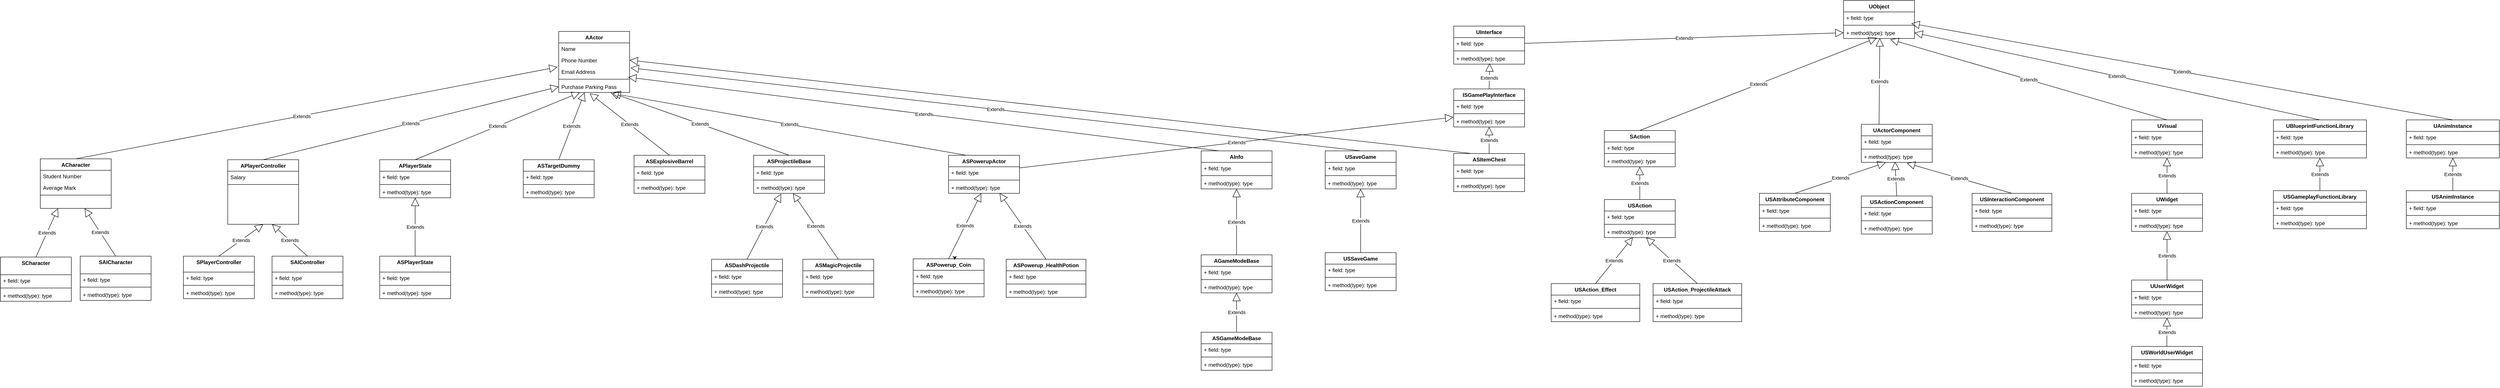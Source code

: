 <mxfile version="24.4.13" type="github">
  <diagram id="C5RBs43oDa-KdzZeNtuy" name="Page-1">
    <mxGraphModel dx="2598" dy="1363" grid="1" gridSize="10" guides="0" tooltips="1" connect="1" arrows="1" fold="1" page="1" pageScale="1" pageWidth="6000" pageHeight="2400" math="0" shadow="0">
      <root>
        <mxCell id="WIyWlLk6GJQsqaUBKTNV-0" />
        <mxCell id="WIyWlLk6GJQsqaUBKTNV-1" parent="WIyWlLk6GJQsqaUBKTNV-0" />
        <mxCell id="zkfFHV4jXpPFQw0GAbJ--0" value="AActor" style="swimlane;fontStyle=1;align=center;verticalAlign=top;childLayout=stackLayout;horizontal=1;startSize=26;horizontalStack=0;resizeParent=1;resizeLast=0;collapsible=1;marginBottom=0;rounded=0;shadow=0;strokeWidth=1;" parent="WIyWlLk6GJQsqaUBKTNV-1" vertex="1">
          <mxGeometry x="1260" y="70" width="160" height="138" as="geometry">
            <mxRectangle x="230" y="140" width="160" height="26" as="alternateBounds" />
          </mxGeometry>
        </mxCell>
        <mxCell id="zkfFHV4jXpPFQw0GAbJ--1" value="Name" style="text;align=left;verticalAlign=top;spacingLeft=4;spacingRight=4;overflow=hidden;rotatable=0;points=[[0,0.5],[1,0.5]];portConstraint=eastwest;" parent="zkfFHV4jXpPFQw0GAbJ--0" vertex="1">
          <mxGeometry y="26" width="160" height="26" as="geometry" />
        </mxCell>
        <mxCell id="zkfFHV4jXpPFQw0GAbJ--2" value="Phone Number" style="text;align=left;verticalAlign=top;spacingLeft=4;spacingRight=4;overflow=hidden;rotatable=0;points=[[0,0.5],[1,0.5]];portConstraint=eastwest;rounded=0;shadow=0;html=0;" parent="zkfFHV4jXpPFQw0GAbJ--0" vertex="1">
          <mxGeometry y="52" width="160" height="26" as="geometry" />
        </mxCell>
        <mxCell id="zkfFHV4jXpPFQw0GAbJ--3" value="Email Address" style="text;align=left;verticalAlign=top;spacingLeft=4;spacingRight=4;overflow=hidden;rotatable=0;points=[[0,0.5],[1,0.5]];portConstraint=eastwest;rounded=0;shadow=0;html=0;" parent="zkfFHV4jXpPFQw0GAbJ--0" vertex="1">
          <mxGeometry y="78" width="160" height="26" as="geometry" />
        </mxCell>
        <mxCell id="zkfFHV4jXpPFQw0GAbJ--4" value="" style="line;html=1;strokeWidth=1;align=left;verticalAlign=middle;spacingTop=-1;spacingLeft=3;spacingRight=3;rotatable=0;labelPosition=right;points=[];portConstraint=eastwest;" parent="zkfFHV4jXpPFQw0GAbJ--0" vertex="1">
          <mxGeometry y="104" width="160" height="8" as="geometry" />
        </mxCell>
        <mxCell id="zkfFHV4jXpPFQw0GAbJ--5" value="Purchase Parking Pass" style="text;align=left;verticalAlign=top;spacingLeft=4;spacingRight=4;overflow=hidden;rotatable=0;points=[[0,0.5],[1,0.5]];portConstraint=eastwest;" parent="zkfFHV4jXpPFQw0GAbJ--0" vertex="1">
          <mxGeometry y="112" width="160" height="26" as="geometry" />
        </mxCell>
        <mxCell id="zkfFHV4jXpPFQw0GAbJ--6" value="ACharacter" style="swimlane;fontStyle=1;align=center;verticalAlign=top;childLayout=stackLayout;horizontal=1;startSize=26;horizontalStack=0;resizeParent=1;resizeLast=0;collapsible=1;marginBottom=0;rounded=0;shadow=0;strokeWidth=1;" parent="WIyWlLk6GJQsqaUBKTNV-1" vertex="1">
          <mxGeometry x="90" y="358" width="160" height="112" as="geometry">
            <mxRectangle x="130" y="380" width="160" height="26" as="alternateBounds" />
          </mxGeometry>
        </mxCell>
        <mxCell id="zkfFHV4jXpPFQw0GAbJ--7" value="Student Number" style="text;align=left;verticalAlign=top;spacingLeft=4;spacingRight=4;overflow=hidden;rotatable=0;points=[[0,0.5],[1,0.5]];portConstraint=eastwest;" parent="zkfFHV4jXpPFQw0GAbJ--6" vertex="1">
          <mxGeometry y="26" width="160" height="26" as="geometry" />
        </mxCell>
        <mxCell id="zkfFHV4jXpPFQw0GAbJ--8" value="Average Mark" style="text;align=left;verticalAlign=top;spacingLeft=4;spacingRight=4;overflow=hidden;rotatable=0;points=[[0,0.5],[1,0.5]];portConstraint=eastwest;rounded=0;shadow=0;html=0;" parent="zkfFHV4jXpPFQw0GAbJ--6" vertex="1">
          <mxGeometry y="52" width="160" height="26" as="geometry" />
        </mxCell>
        <mxCell id="zkfFHV4jXpPFQw0GAbJ--9" value="" style="line;html=1;strokeWidth=1;align=left;verticalAlign=middle;spacingTop=-1;spacingLeft=3;spacingRight=3;rotatable=0;labelPosition=right;points=[];portConstraint=eastwest;" parent="zkfFHV4jXpPFQw0GAbJ--6" vertex="1">
          <mxGeometry y="78" width="160" height="8" as="geometry" />
        </mxCell>
        <mxCell id="zkfFHV4jXpPFQw0GAbJ--13" value="APlayerController" style="swimlane;fontStyle=1;align=center;verticalAlign=top;childLayout=stackLayout;horizontal=1;startSize=26;horizontalStack=0;resizeParent=1;resizeLast=0;collapsible=1;marginBottom=0;rounded=0;shadow=0;strokeWidth=1;" parent="WIyWlLk6GJQsqaUBKTNV-1" vertex="1">
          <mxGeometry x="513" y="360" width="160" height="146" as="geometry">
            <mxRectangle x="340" y="380" width="170" height="26" as="alternateBounds" />
          </mxGeometry>
        </mxCell>
        <mxCell id="zkfFHV4jXpPFQw0GAbJ--14" value="Salary" style="text;align=left;verticalAlign=top;spacingLeft=4;spacingRight=4;overflow=hidden;rotatable=0;points=[[0,0.5],[1,0.5]];portConstraint=eastwest;" parent="zkfFHV4jXpPFQw0GAbJ--13" vertex="1">
          <mxGeometry y="26" width="160" height="26" as="geometry" />
        </mxCell>
        <mxCell id="zkfFHV4jXpPFQw0GAbJ--15" value="" style="line;html=1;strokeWidth=1;align=left;verticalAlign=middle;spacingTop=-1;spacingLeft=3;spacingRight=3;rotatable=0;labelPosition=right;points=[];portConstraint=eastwest;" parent="zkfFHV4jXpPFQw0GAbJ--13" vertex="1">
          <mxGeometry y="52" width="160" height="8" as="geometry" />
        </mxCell>
        <mxCell id="rqGnG5Bqb2J_hmB-N1td-0" value="APlayerState" style="swimlane;fontStyle=1;align=center;verticalAlign=top;childLayout=stackLayout;horizontal=1;startSize=26;horizontalStack=0;resizeParent=1;resizeParentMax=0;resizeLast=0;collapsible=1;marginBottom=0;whiteSpace=wrap;html=1;" vertex="1" parent="WIyWlLk6GJQsqaUBKTNV-1">
          <mxGeometry x="856" y="360" width="160" height="86" as="geometry" />
        </mxCell>
        <mxCell id="rqGnG5Bqb2J_hmB-N1td-1" value="+ field: type" style="text;strokeColor=none;fillColor=none;align=left;verticalAlign=top;spacingLeft=4;spacingRight=4;overflow=hidden;rotatable=0;points=[[0,0.5],[1,0.5]];portConstraint=eastwest;whiteSpace=wrap;html=1;" vertex="1" parent="rqGnG5Bqb2J_hmB-N1td-0">
          <mxGeometry y="26" width="160" height="26" as="geometry" />
        </mxCell>
        <mxCell id="rqGnG5Bqb2J_hmB-N1td-2" value="" style="line;strokeWidth=1;fillColor=none;align=left;verticalAlign=middle;spacingTop=-1;spacingLeft=3;spacingRight=3;rotatable=0;labelPosition=right;points=[];portConstraint=eastwest;strokeColor=inherit;" vertex="1" parent="rqGnG5Bqb2J_hmB-N1td-0">
          <mxGeometry y="52" width="160" height="8" as="geometry" />
        </mxCell>
        <mxCell id="rqGnG5Bqb2J_hmB-N1td-3" value="+ method(type): type" style="text;strokeColor=none;fillColor=none;align=left;verticalAlign=top;spacingLeft=4;spacingRight=4;overflow=hidden;rotatable=0;points=[[0,0.5],[1,0.5]];portConstraint=eastwest;whiteSpace=wrap;html=1;" vertex="1" parent="rqGnG5Bqb2J_hmB-N1td-0">
          <mxGeometry y="60" width="160" height="26" as="geometry" />
        </mxCell>
        <mxCell id="rqGnG5Bqb2J_hmB-N1td-9" value="UObject" style="swimlane;fontStyle=1;align=center;verticalAlign=top;childLayout=stackLayout;horizontal=1;startSize=26;horizontalStack=0;resizeParent=1;resizeParentMax=0;resizeLast=0;collapsible=1;marginBottom=0;whiteSpace=wrap;html=1;" vertex="1" parent="WIyWlLk6GJQsqaUBKTNV-1">
          <mxGeometry x="4160" width="160" height="86" as="geometry" />
        </mxCell>
        <mxCell id="rqGnG5Bqb2J_hmB-N1td-10" value="+ field: type" style="text;strokeColor=none;fillColor=none;align=left;verticalAlign=top;spacingLeft=4;spacingRight=4;overflow=hidden;rotatable=0;points=[[0,0.5],[1,0.5]];portConstraint=eastwest;whiteSpace=wrap;html=1;" vertex="1" parent="rqGnG5Bqb2J_hmB-N1td-9">
          <mxGeometry y="26" width="160" height="26" as="geometry" />
        </mxCell>
        <mxCell id="rqGnG5Bqb2J_hmB-N1td-11" value="" style="line;strokeWidth=1;fillColor=none;align=left;verticalAlign=middle;spacingTop=-1;spacingLeft=3;spacingRight=3;rotatable=0;labelPosition=right;points=[];portConstraint=eastwest;strokeColor=inherit;" vertex="1" parent="rqGnG5Bqb2J_hmB-N1td-9">
          <mxGeometry y="52" width="160" height="8" as="geometry" />
        </mxCell>
        <mxCell id="rqGnG5Bqb2J_hmB-N1td-12" value="+ method(type): type" style="text;strokeColor=none;fillColor=none;align=left;verticalAlign=top;spacingLeft=4;spacingRight=4;overflow=hidden;rotatable=0;points=[[0,0.5],[1,0.5]];portConstraint=eastwest;whiteSpace=wrap;html=1;" vertex="1" parent="rqGnG5Bqb2J_hmB-N1td-9">
          <mxGeometry y="60" width="160" height="26" as="geometry" />
        </mxCell>
        <mxCell id="rqGnG5Bqb2J_hmB-N1td-13" value="SAction" style="swimlane;fontStyle=1;align=center;verticalAlign=top;childLayout=stackLayout;horizontal=1;startSize=26;horizontalStack=0;resizeParent=1;resizeParentMax=0;resizeLast=0;collapsible=1;marginBottom=0;whiteSpace=wrap;html=1;" vertex="1" parent="WIyWlLk6GJQsqaUBKTNV-1">
          <mxGeometry x="3620" y="294" width="160" height="82" as="geometry" />
        </mxCell>
        <mxCell id="rqGnG5Bqb2J_hmB-N1td-14" value="+ field: type" style="text;strokeColor=none;fillColor=none;align=left;verticalAlign=top;spacingLeft=4;spacingRight=4;overflow=hidden;rotatable=0;points=[[0,0.5],[1,0.5]];portConstraint=eastwest;whiteSpace=wrap;html=1;" vertex="1" parent="rqGnG5Bqb2J_hmB-N1td-13">
          <mxGeometry y="26" width="160" height="22" as="geometry" />
        </mxCell>
        <mxCell id="rqGnG5Bqb2J_hmB-N1td-15" value="" style="line;strokeWidth=1;fillColor=none;align=left;verticalAlign=middle;spacingTop=-1;spacingLeft=3;spacingRight=3;rotatable=0;labelPosition=right;points=[];portConstraint=eastwest;strokeColor=inherit;" vertex="1" parent="rqGnG5Bqb2J_hmB-N1td-13">
          <mxGeometry y="48" width="160" height="8" as="geometry" />
        </mxCell>
        <mxCell id="rqGnG5Bqb2J_hmB-N1td-16" value="+ method(type): type" style="text;strokeColor=none;fillColor=none;align=left;verticalAlign=top;spacingLeft=4;spacingRight=4;overflow=hidden;rotatable=0;points=[[0,0.5],[1,0.5]];portConstraint=eastwest;whiteSpace=wrap;html=1;" vertex="1" parent="rqGnG5Bqb2J_hmB-N1td-13">
          <mxGeometry y="56" width="160" height="26" as="geometry" />
        </mxCell>
        <mxCell id="rqGnG5Bqb2J_hmB-N1td-21" value="Extends" style="endArrow=block;endSize=16;endFill=0;html=1;rounded=0;exitX=0.5;exitY=0;exitDx=0;exitDy=0;entryX=0.47;entryY=0.942;entryDx=0;entryDy=0;entryPerimeter=0;" edge="1" parent="WIyWlLk6GJQsqaUBKTNV-1" source="rqGnG5Bqb2J_hmB-N1td-13" target="rqGnG5Bqb2J_hmB-N1td-12">
          <mxGeometry width="160" relative="1" as="geometry">
            <mxPoint x="3960" y="260" as="sourcePoint" />
            <mxPoint x="3930" y="150" as="targetPoint" />
          </mxGeometry>
        </mxCell>
        <mxCell id="rqGnG5Bqb2J_hmB-N1td-24" value="Extends" style="endArrow=block;endSize=16;endFill=0;html=1;rounded=0;exitX=0.5;exitY=0;exitDx=0;exitDy=0;entryX=0.298;entryY=1.009;entryDx=0;entryDy=0;entryPerimeter=0;" edge="1" parent="WIyWlLk6GJQsqaUBKTNV-1" source="rqGnG5Bqb2J_hmB-N1td-0" target="zkfFHV4jXpPFQw0GAbJ--5">
          <mxGeometry width="160" relative="1" as="geometry">
            <mxPoint x="210" y="360" as="sourcePoint" />
            <mxPoint x="422" y="208" as="targetPoint" />
          </mxGeometry>
        </mxCell>
        <mxCell id="rqGnG5Bqb2J_hmB-N1td-25" value="SCharacter" style="swimlane;fontStyle=1;align=center;verticalAlign=top;childLayout=stackLayout;horizontal=1;startSize=40;horizontalStack=0;resizeParent=1;resizeParentMax=0;resizeLast=0;collapsible=1;marginBottom=0;whiteSpace=wrap;html=1;" vertex="1" parent="WIyWlLk6GJQsqaUBKTNV-1">
          <mxGeometry y="580" width="160" height="100" as="geometry" />
        </mxCell>
        <mxCell id="rqGnG5Bqb2J_hmB-N1td-26" value="+ field: type" style="text;strokeColor=none;fillColor=none;align=left;verticalAlign=top;spacingLeft=4;spacingRight=4;overflow=hidden;rotatable=0;points=[[0,0.5],[1,0.5]];portConstraint=eastwest;whiteSpace=wrap;html=1;" vertex="1" parent="rqGnG5Bqb2J_hmB-N1td-25">
          <mxGeometry y="40" width="160" height="26" as="geometry" />
        </mxCell>
        <mxCell id="rqGnG5Bqb2J_hmB-N1td-27" value="" style="line;strokeWidth=1;fillColor=none;align=left;verticalAlign=middle;spacingTop=-1;spacingLeft=3;spacingRight=3;rotatable=0;labelPosition=right;points=[];portConstraint=eastwest;strokeColor=inherit;" vertex="1" parent="rqGnG5Bqb2J_hmB-N1td-25">
          <mxGeometry y="66" width="160" height="8" as="geometry" />
        </mxCell>
        <mxCell id="rqGnG5Bqb2J_hmB-N1td-28" value="+ method(type): type" style="text;strokeColor=none;fillColor=none;align=left;verticalAlign=top;spacingLeft=4;spacingRight=4;overflow=hidden;rotatable=0;points=[[0,0.5],[1,0.5]];portConstraint=eastwest;whiteSpace=wrap;html=1;" vertex="1" parent="rqGnG5Bqb2J_hmB-N1td-25">
          <mxGeometry y="74" width="160" height="26" as="geometry" />
        </mxCell>
        <mxCell id="rqGnG5Bqb2J_hmB-N1td-29" value="Extends" style="endArrow=block;endSize=16;endFill=0;html=1;rounded=0;exitX=0.5;exitY=0;exitDx=0;exitDy=0;entryX=0.25;entryY=1;entryDx=0;entryDy=0;" edge="1" parent="WIyWlLk6GJQsqaUBKTNV-1" source="rqGnG5Bqb2J_hmB-N1td-25" target="zkfFHV4jXpPFQw0GAbJ--6">
          <mxGeometry width="160" relative="1" as="geometry">
            <mxPoint x="122" y="570" as="sourcePoint" />
            <mxPoint x="160" y="460" as="targetPoint" />
          </mxGeometry>
        </mxCell>
        <mxCell id="rqGnG5Bqb2J_hmB-N1td-30" value="SPlayerController&lt;div&gt;&lt;br&gt;&lt;/div&gt;" style="swimlane;fontStyle=1;align=center;verticalAlign=top;childLayout=stackLayout;horizontal=1;startSize=36;horizontalStack=0;resizeParent=1;resizeParentMax=0;resizeLast=0;collapsible=1;marginBottom=0;whiteSpace=wrap;html=1;" vertex="1" parent="WIyWlLk6GJQsqaUBKTNV-1">
          <mxGeometry x="413" y="578" width="160" height="96" as="geometry" />
        </mxCell>
        <mxCell id="rqGnG5Bqb2J_hmB-N1td-31" value="+ field: type" style="text;strokeColor=none;fillColor=none;align=left;verticalAlign=top;spacingLeft=4;spacingRight=4;overflow=hidden;rotatable=0;points=[[0,0.5],[1,0.5]];portConstraint=eastwest;whiteSpace=wrap;html=1;" vertex="1" parent="rqGnG5Bqb2J_hmB-N1td-30">
          <mxGeometry y="36" width="160" height="26" as="geometry" />
        </mxCell>
        <mxCell id="rqGnG5Bqb2J_hmB-N1td-32" value="" style="line;strokeWidth=1;fillColor=none;align=left;verticalAlign=middle;spacingTop=-1;spacingLeft=3;spacingRight=3;rotatable=0;labelPosition=right;points=[];portConstraint=eastwest;strokeColor=inherit;" vertex="1" parent="rqGnG5Bqb2J_hmB-N1td-30">
          <mxGeometry y="62" width="160" height="8" as="geometry" />
        </mxCell>
        <mxCell id="rqGnG5Bqb2J_hmB-N1td-33" value="+ method(type): type" style="text;strokeColor=none;fillColor=none;align=left;verticalAlign=top;spacingLeft=4;spacingRight=4;overflow=hidden;rotatable=0;points=[[0,0.5],[1,0.5]];portConstraint=eastwest;whiteSpace=wrap;html=1;" vertex="1" parent="rqGnG5Bqb2J_hmB-N1td-30">
          <mxGeometry y="70" width="160" height="26" as="geometry" />
        </mxCell>
        <mxCell id="rqGnG5Bqb2J_hmB-N1td-34" value="Extends" style="endArrow=block;endSize=16;endFill=0;html=1;rounded=0;exitX=0.5;exitY=0;exitDx=0;exitDy=0;entryX=0.5;entryY=1;entryDx=0;entryDy=0;" edge="1" parent="WIyWlLk6GJQsqaUBKTNV-1" source="rqGnG5Bqb2J_hmB-N1td-30" target="zkfFHV4jXpPFQw0GAbJ--13">
          <mxGeometry width="160" relative="1" as="geometry">
            <mxPoint x="528" y="574" as="sourcePoint" />
            <mxPoint x="528" y="502" as="targetPoint" />
          </mxGeometry>
        </mxCell>
        <mxCell id="rqGnG5Bqb2J_hmB-N1td-36" value="ASPlayerState&lt;div&gt;&lt;div&gt;&lt;br&gt;&lt;/div&gt;&lt;/div&gt;" style="swimlane;fontStyle=1;align=center;verticalAlign=top;childLayout=stackLayout;horizontal=1;startSize=36;horizontalStack=0;resizeParent=1;resizeParentMax=0;resizeLast=0;collapsible=1;marginBottom=0;whiteSpace=wrap;html=1;" vertex="1" parent="WIyWlLk6GJQsqaUBKTNV-1">
          <mxGeometry x="856" y="578" width="160" height="96" as="geometry" />
        </mxCell>
        <mxCell id="rqGnG5Bqb2J_hmB-N1td-37" value="+ field: type" style="text;strokeColor=none;fillColor=none;align=left;verticalAlign=top;spacingLeft=4;spacingRight=4;overflow=hidden;rotatable=0;points=[[0,0.5],[1,0.5]];portConstraint=eastwest;whiteSpace=wrap;html=1;" vertex="1" parent="rqGnG5Bqb2J_hmB-N1td-36">
          <mxGeometry y="36" width="160" height="26" as="geometry" />
        </mxCell>
        <mxCell id="rqGnG5Bqb2J_hmB-N1td-38" value="" style="line;strokeWidth=1;fillColor=none;align=left;verticalAlign=middle;spacingTop=-1;spacingLeft=3;spacingRight=3;rotatable=0;labelPosition=right;points=[];portConstraint=eastwest;strokeColor=inherit;" vertex="1" parent="rqGnG5Bqb2J_hmB-N1td-36">
          <mxGeometry y="62" width="160" height="8" as="geometry" />
        </mxCell>
        <mxCell id="rqGnG5Bqb2J_hmB-N1td-39" value="+ method(type): type" style="text;strokeColor=none;fillColor=none;align=left;verticalAlign=top;spacingLeft=4;spacingRight=4;overflow=hidden;rotatable=0;points=[[0,0.5],[1,0.5]];portConstraint=eastwest;whiteSpace=wrap;html=1;" vertex="1" parent="rqGnG5Bqb2J_hmB-N1td-36">
          <mxGeometry y="70" width="160" height="26" as="geometry" />
        </mxCell>
        <mxCell id="rqGnG5Bqb2J_hmB-N1td-40" value="Extends" style="endArrow=block;endSize=16;endFill=0;html=1;rounded=0;exitX=0.5;exitY=0;exitDx=0;exitDy=0;" edge="1" parent="WIyWlLk6GJQsqaUBKTNV-1" source="rqGnG5Bqb2J_hmB-N1td-36" target="rqGnG5Bqb2J_hmB-N1td-3">
          <mxGeometry width="160" relative="1" as="geometry">
            <mxPoint x="896" y="514" as="sourcePoint" />
            <mxPoint x="896" y="442" as="targetPoint" />
          </mxGeometry>
        </mxCell>
        <mxCell id="rqGnG5Bqb2J_hmB-N1td-41" value="UActorComponent" style="swimlane;fontStyle=1;align=center;verticalAlign=top;childLayout=stackLayout;horizontal=1;startSize=26;horizontalStack=0;resizeParent=1;resizeParentMax=0;resizeLast=0;collapsible=1;marginBottom=0;whiteSpace=wrap;html=1;" vertex="1" parent="WIyWlLk6GJQsqaUBKTNV-1">
          <mxGeometry x="4200" y="280" width="160" height="86" as="geometry" />
        </mxCell>
        <mxCell id="rqGnG5Bqb2J_hmB-N1td-42" value="+ field: type" style="text;strokeColor=none;fillColor=none;align=left;verticalAlign=top;spacingLeft=4;spacingRight=4;overflow=hidden;rotatable=0;points=[[0,0.5],[1,0.5]];portConstraint=eastwest;whiteSpace=wrap;html=1;" vertex="1" parent="rqGnG5Bqb2J_hmB-N1td-41">
          <mxGeometry y="26" width="160" height="26" as="geometry" />
        </mxCell>
        <mxCell id="rqGnG5Bqb2J_hmB-N1td-43" value="" style="line;strokeWidth=1;fillColor=none;align=left;verticalAlign=middle;spacingTop=-1;spacingLeft=3;spacingRight=3;rotatable=0;labelPosition=right;points=[];portConstraint=eastwest;strokeColor=inherit;" vertex="1" parent="rqGnG5Bqb2J_hmB-N1td-41">
          <mxGeometry y="52" width="160" height="8" as="geometry" />
        </mxCell>
        <mxCell id="rqGnG5Bqb2J_hmB-N1td-44" value="+ method(type): type" style="text;strokeColor=none;fillColor=none;align=left;verticalAlign=top;spacingLeft=4;spacingRight=4;overflow=hidden;rotatable=0;points=[[0,0.5],[1,0.5]];portConstraint=eastwest;whiteSpace=wrap;html=1;" vertex="1" parent="rqGnG5Bqb2J_hmB-N1td-41">
          <mxGeometry y="60" width="160" height="26" as="geometry" />
        </mxCell>
        <mxCell id="rqGnG5Bqb2J_hmB-N1td-46" value="&lt;div&gt;USActionComponent&lt;/div&gt;" style="swimlane;fontStyle=1;align=center;verticalAlign=top;childLayout=stackLayout;horizontal=1;startSize=26;horizontalStack=0;resizeParent=1;resizeParentMax=0;resizeLast=0;collapsible=1;marginBottom=0;whiteSpace=wrap;html=1;" vertex="1" parent="WIyWlLk6GJQsqaUBKTNV-1">
          <mxGeometry x="4200" y="442" width="160" height="86" as="geometry" />
        </mxCell>
        <mxCell id="rqGnG5Bqb2J_hmB-N1td-48" value="+ field: type" style="text;strokeColor=none;fillColor=none;align=left;verticalAlign=top;spacingLeft=4;spacingRight=4;overflow=hidden;rotatable=0;points=[[0,0.5],[1,0.5]];portConstraint=eastwest;whiteSpace=wrap;html=1;" vertex="1" parent="rqGnG5Bqb2J_hmB-N1td-46">
          <mxGeometry y="26" width="160" height="26" as="geometry" />
        </mxCell>
        <mxCell id="rqGnG5Bqb2J_hmB-N1td-49" value="" style="line;strokeWidth=1;fillColor=none;align=left;verticalAlign=middle;spacingTop=-1;spacingLeft=3;spacingRight=3;rotatable=0;labelPosition=right;points=[];portConstraint=eastwest;strokeColor=inherit;" vertex="1" parent="rqGnG5Bqb2J_hmB-N1td-46">
          <mxGeometry y="52" width="160" height="8" as="geometry" />
        </mxCell>
        <mxCell id="rqGnG5Bqb2J_hmB-N1td-50" value="+ method(type): type" style="text;strokeColor=none;fillColor=none;align=left;verticalAlign=top;spacingLeft=4;spacingRight=4;overflow=hidden;rotatable=0;points=[[0,0.5],[1,0.5]];portConstraint=eastwest;whiteSpace=wrap;html=1;" vertex="1" parent="rqGnG5Bqb2J_hmB-N1td-46">
          <mxGeometry y="60" width="160" height="26" as="geometry" />
        </mxCell>
        <mxCell id="rqGnG5Bqb2J_hmB-N1td-47" value="Extends" style="endArrow=block;endSize=16;endFill=0;html=1;rounded=0;exitX=0.5;exitY=0;exitDx=0;exitDy=0;entryX=0.475;entryY=0.942;entryDx=0;entryDy=0;entryPerimeter=0;" edge="1" parent="WIyWlLk6GJQsqaUBKTNV-1" source="rqGnG5Bqb2J_hmB-N1td-46" target="rqGnG5Bqb2J_hmB-N1td-44">
          <mxGeometry x="0.012" width="160" relative="1" as="geometry">
            <mxPoint x="4290" y="410" as="sourcePoint" />
            <mxPoint x="4248.292" y="366" as="targetPoint" />
            <mxPoint as="offset" />
          </mxGeometry>
        </mxCell>
        <mxCell id="rqGnG5Bqb2J_hmB-N1td-51" value="USAttributeComponent&lt;div&gt;&lt;br&gt;&lt;/div&gt;" style="swimlane;fontStyle=1;align=center;verticalAlign=top;childLayout=stackLayout;horizontal=1;startSize=26;horizontalStack=0;resizeParent=1;resizeParentMax=0;resizeLast=0;collapsible=1;marginBottom=0;whiteSpace=wrap;html=1;" vertex="1" parent="WIyWlLk6GJQsqaUBKTNV-1">
          <mxGeometry x="3970" y="436" width="160" height="86" as="geometry" />
        </mxCell>
        <mxCell id="rqGnG5Bqb2J_hmB-N1td-52" value="+ field: type" style="text;strokeColor=none;fillColor=none;align=left;verticalAlign=top;spacingLeft=4;spacingRight=4;overflow=hidden;rotatable=0;points=[[0,0.5],[1,0.5]];portConstraint=eastwest;whiteSpace=wrap;html=1;" vertex="1" parent="rqGnG5Bqb2J_hmB-N1td-51">
          <mxGeometry y="26" width="160" height="26" as="geometry" />
        </mxCell>
        <mxCell id="rqGnG5Bqb2J_hmB-N1td-53" value="" style="line;strokeWidth=1;fillColor=none;align=left;verticalAlign=middle;spacingTop=-1;spacingLeft=3;spacingRight=3;rotatable=0;labelPosition=right;points=[];portConstraint=eastwest;strokeColor=inherit;" vertex="1" parent="rqGnG5Bqb2J_hmB-N1td-51">
          <mxGeometry y="52" width="160" height="8" as="geometry" />
        </mxCell>
        <mxCell id="rqGnG5Bqb2J_hmB-N1td-54" value="+ method(type): type" style="text;strokeColor=none;fillColor=none;align=left;verticalAlign=top;spacingLeft=4;spacingRight=4;overflow=hidden;rotatable=0;points=[[0,0.5],[1,0.5]];portConstraint=eastwest;whiteSpace=wrap;html=1;" vertex="1" parent="rqGnG5Bqb2J_hmB-N1td-51">
          <mxGeometry y="60" width="160" height="26" as="geometry" />
        </mxCell>
        <mxCell id="rqGnG5Bqb2J_hmB-N1td-55" value="Extends" style="endArrow=block;endSize=16;endFill=0;html=1;rounded=0;exitX=0.5;exitY=0;exitDx=0;exitDy=0;entryX=0.345;entryY=1.006;entryDx=0;entryDy=0;entryPerimeter=0;" edge="1" parent="WIyWlLk6GJQsqaUBKTNV-1" source="rqGnG5Bqb2J_hmB-N1td-51" target="rqGnG5Bqb2J_hmB-N1td-44">
          <mxGeometry width="160" relative="1" as="geometry">
            <mxPoint x="3949" y="420" as="sourcePoint" />
            <mxPoint x="3909" y="376" as="targetPoint" />
          </mxGeometry>
        </mxCell>
        <mxCell id="rqGnG5Bqb2J_hmB-N1td-56" value="&lt;div&gt;&lt;span style=&quot;background-color: initial;&quot;&gt;USInteractionComponent&lt;/span&gt;&lt;br&gt;&lt;/div&gt;" style="swimlane;fontStyle=1;align=center;verticalAlign=top;childLayout=stackLayout;horizontal=1;startSize=26;horizontalStack=0;resizeParent=1;resizeParentMax=0;resizeLast=0;collapsible=1;marginBottom=0;whiteSpace=wrap;html=1;" vertex="1" parent="WIyWlLk6GJQsqaUBKTNV-1">
          <mxGeometry x="4450" y="436" width="180" height="86" as="geometry" />
        </mxCell>
        <mxCell id="rqGnG5Bqb2J_hmB-N1td-57" value="+ field: type" style="text;strokeColor=none;fillColor=none;align=left;verticalAlign=top;spacingLeft=4;spacingRight=4;overflow=hidden;rotatable=0;points=[[0,0.5],[1,0.5]];portConstraint=eastwest;whiteSpace=wrap;html=1;" vertex="1" parent="rqGnG5Bqb2J_hmB-N1td-56">
          <mxGeometry y="26" width="180" height="26" as="geometry" />
        </mxCell>
        <mxCell id="rqGnG5Bqb2J_hmB-N1td-58" value="" style="line;strokeWidth=1;fillColor=none;align=left;verticalAlign=middle;spacingTop=-1;spacingLeft=3;spacingRight=3;rotatable=0;labelPosition=right;points=[];portConstraint=eastwest;strokeColor=inherit;" vertex="1" parent="rqGnG5Bqb2J_hmB-N1td-56">
          <mxGeometry y="52" width="180" height="8" as="geometry" />
        </mxCell>
        <mxCell id="rqGnG5Bqb2J_hmB-N1td-59" value="+ method(type): type" style="text;strokeColor=none;fillColor=none;align=left;verticalAlign=top;spacingLeft=4;spacingRight=4;overflow=hidden;rotatable=0;points=[[0,0.5],[1,0.5]];portConstraint=eastwest;whiteSpace=wrap;html=1;" vertex="1" parent="rqGnG5Bqb2J_hmB-N1td-56">
          <mxGeometry y="60" width="180" height="26" as="geometry" />
        </mxCell>
        <mxCell id="rqGnG5Bqb2J_hmB-N1td-60" value="Extends" style="endArrow=block;endSize=16;endFill=0;html=1;rounded=0;exitX=0.5;exitY=0;exitDx=0;exitDy=0;entryX=0.642;entryY=1.071;entryDx=0;entryDy=0;entryPerimeter=0;" edge="1" parent="WIyWlLk6GJQsqaUBKTNV-1" source="rqGnG5Bqb2J_hmB-N1td-56" target="rqGnG5Bqb2J_hmB-N1td-44">
          <mxGeometry width="160" relative="1" as="geometry">
            <mxPoint x="4490" y="422" as="sourcePoint" />
            <mxPoint x="4490" y="346" as="targetPoint" />
          </mxGeometry>
        </mxCell>
        <mxCell id="rqGnG5Bqb2J_hmB-N1td-45" value="Extends" style="endArrow=block;endSize=16;endFill=0;html=1;rounded=0;entryX=0.511;entryY=0.974;entryDx=0;entryDy=0;entryPerimeter=0;exitX=0.25;exitY=0;exitDx=0;exitDy=0;" edge="1" parent="WIyWlLk6GJQsqaUBKTNV-1" source="rqGnG5Bqb2J_hmB-N1td-41" target="rqGnG5Bqb2J_hmB-N1td-12">
          <mxGeometry width="160" relative="1" as="geometry">
            <mxPoint x="4280" y="280" as="sourcePoint" />
            <mxPoint x="4440" y="280" as="targetPoint" />
          </mxGeometry>
        </mxCell>
        <mxCell id="rqGnG5Bqb2J_hmB-N1td-61" value="USAction&lt;div&gt;&lt;br&gt;&lt;/div&gt;" style="swimlane;fontStyle=1;align=center;verticalAlign=top;childLayout=stackLayout;horizontal=1;startSize=26;horizontalStack=0;resizeParent=1;resizeParentMax=0;resizeLast=0;collapsible=1;marginBottom=0;whiteSpace=wrap;html=1;" vertex="1" parent="WIyWlLk6GJQsqaUBKTNV-1">
          <mxGeometry x="3620" y="450" width="160" height="86" as="geometry" />
        </mxCell>
        <mxCell id="rqGnG5Bqb2J_hmB-N1td-62" value="+ field: type" style="text;strokeColor=none;fillColor=none;align=left;verticalAlign=top;spacingLeft=4;spacingRight=4;overflow=hidden;rotatable=0;points=[[0,0.5],[1,0.5]];portConstraint=eastwest;whiteSpace=wrap;html=1;" vertex="1" parent="rqGnG5Bqb2J_hmB-N1td-61">
          <mxGeometry y="26" width="160" height="26" as="geometry" />
        </mxCell>
        <mxCell id="rqGnG5Bqb2J_hmB-N1td-63" value="" style="line;strokeWidth=1;fillColor=none;align=left;verticalAlign=middle;spacingTop=-1;spacingLeft=3;spacingRight=3;rotatable=0;labelPosition=right;points=[];portConstraint=eastwest;strokeColor=inherit;" vertex="1" parent="rqGnG5Bqb2J_hmB-N1td-61">
          <mxGeometry y="52" width="160" height="8" as="geometry" />
        </mxCell>
        <mxCell id="rqGnG5Bqb2J_hmB-N1td-64" value="+ method(type): type" style="text;strokeColor=none;fillColor=none;align=left;verticalAlign=top;spacingLeft=4;spacingRight=4;overflow=hidden;rotatable=0;points=[[0,0.5],[1,0.5]];portConstraint=eastwest;whiteSpace=wrap;html=1;" vertex="1" parent="rqGnG5Bqb2J_hmB-N1td-61">
          <mxGeometry y="60" width="160" height="26" as="geometry" />
        </mxCell>
        <mxCell id="rqGnG5Bqb2J_hmB-N1td-65" value="Extends" style="endArrow=block;endSize=16;endFill=0;html=1;rounded=0;exitX=0.5;exitY=0;exitDx=0;exitDy=0;" edge="1" parent="WIyWlLk6GJQsqaUBKTNV-1" source="rqGnG5Bqb2J_hmB-N1td-61" target="rqGnG5Bqb2J_hmB-N1td-16">
          <mxGeometry width="160" relative="1" as="geometry">
            <mxPoint x="3690" y="640" as="sourcePoint" />
            <mxPoint x="3850" y="640" as="targetPoint" />
          </mxGeometry>
        </mxCell>
        <mxCell id="rqGnG5Bqb2J_hmB-N1td-66" value="USAction_ProjectileAttack" style="swimlane;fontStyle=1;align=center;verticalAlign=top;childLayout=stackLayout;horizontal=1;startSize=26;horizontalStack=0;resizeParent=1;resizeParentMax=0;resizeLast=0;collapsible=1;marginBottom=0;whiteSpace=wrap;html=1;" vertex="1" parent="WIyWlLk6GJQsqaUBKTNV-1">
          <mxGeometry x="3730" y="640" width="200" height="86" as="geometry" />
        </mxCell>
        <mxCell id="rqGnG5Bqb2J_hmB-N1td-67" value="+ field: type" style="text;strokeColor=none;fillColor=none;align=left;verticalAlign=top;spacingLeft=4;spacingRight=4;overflow=hidden;rotatable=0;points=[[0,0.5],[1,0.5]];portConstraint=eastwest;whiteSpace=wrap;html=1;" vertex="1" parent="rqGnG5Bqb2J_hmB-N1td-66">
          <mxGeometry y="26" width="200" height="26" as="geometry" />
        </mxCell>
        <mxCell id="rqGnG5Bqb2J_hmB-N1td-68" value="" style="line;strokeWidth=1;fillColor=none;align=left;verticalAlign=middle;spacingTop=-1;spacingLeft=3;spacingRight=3;rotatable=0;labelPosition=right;points=[];portConstraint=eastwest;strokeColor=inherit;" vertex="1" parent="rqGnG5Bqb2J_hmB-N1td-66">
          <mxGeometry y="52" width="200" height="8" as="geometry" />
        </mxCell>
        <mxCell id="rqGnG5Bqb2J_hmB-N1td-69" value="+ method(type): type" style="text;strokeColor=none;fillColor=none;align=left;verticalAlign=top;spacingLeft=4;spacingRight=4;overflow=hidden;rotatable=0;points=[[0,0.5],[1,0.5]];portConstraint=eastwest;whiteSpace=wrap;html=1;" vertex="1" parent="rqGnG5Bqb2J_hmB-N1td-66">
          <mxGeometry y="60" width="200" height="26" as="geometry" />
        </mxCell>
        <mxCell id="rqGnG5Bqb2J_hmB-N1td-70" value="Extends" style="endArrow=block;endSize=16;endFill=0;html=1;rounded=0;exitX=0.5;exitY=0;exitDx=0;exitDy=0;" edge="1" parent="WIyWlLk6GJQsqaUBKTNV-1" source="rqGnG5Bqb2J_hmB-N1td-66" target="rqGnG5Bqb2J_hmB-N1td-64">
          <mxGeometry width="160" relative="1" as="geometry">
            <mxPoint x="3690" y="824" as="sourcePoint" />
            <mxPoint x="3700" y="540" as="targetPoint" />
          </mxGeometry>
        </mxCell>
        <mxCell id="rqGnG5Bqb2J_hmB-N1td-71" value="USAction_Effect" style="swimlane;fontStyle=1;align=center;verticalAlign=top;childLayout=stackLayout;horizontal=1;startSize=26;horizontalStack=0;resizeParent=1;resizeParentMax=0;resizeLast=0;collapsible=1;marginBottom=0;whiteSpace=wrap;html=1;" vertex="1" parent="WIyWlLk6GJQsqaUBKTNV-1">
          <mxGeometry x="3500" y="640" width="200" height="86" as="geometry" />
        </mxCell>
        <mxCell id="rqGnG5Bqb2J_hmB-N1td-72" value="+ field: type" style="text;strokeColor=none;fillColor=none;align=left;verticalAlign=top;spacingLeft=4;spacingRight=4;overflow=hidden;rotatable=0;points=[[0,0.5],[1,0.5]];portConstraint=eastwest;whiteSpace=wrap;html=1;" vertex="1" parent="rqGnG5Bqb2J_hmB-N1td-71">
          <mxGeometry y="26" width="200" height="26" as="geometry" />
        </mxCell>
        <mxCell id="rqGnG5Bqb2J_hmB-N1td-73" value="" style="line;strokeWidth=1;fillColor=none;align=left;verticalAlign=middle;spacingTop=-1;spacingLeft=3;spacingRight=3;rotatable=0;labelPosition=right;points=[];portConstraint=eastwest;strokeColor=inherit;" vertex="1" parent="rqGnG5Bqb2J_hmB-N1td-71">
          <mxGeometry y="52" width="200" height="8" as="geometry" />
        </mxCell>
        <mxCell id="rqGnG5Bqb2J_hmB-N1td-74" value="+ method(type): type" style="text;strokeColor=none;fillColor=none;align=left;verticalAlign=top;spacingLeft=4;spacingRight=4;overflow=hidden;rotatable=0;points=[[0,0.5],[1,0.5]];portConstraint=eastwest;whiteSpace=wrap;html=1;" vertex="1" parent="rqGnG5Bqb2J_hmB-N1td-71">
          <mxGeometry y="60" width="200" height="26" as="geometry" />
        </mxCell>
        <mxCell id="rqGnG5Bqb2J_hmB-N1td-75" value="Extends" style="endArrow=block;endSize=16;endFill=0;html=1;rounded=0;exitX=0.5;exitY=0;exitDx=0;exitDy=0;entryX=0.402;entryY=0.974;entryDx=0;entryDy=0;entryPerimeter=0;" edge="1" parent="WIyWlLk6GJQsqaUBKTNV-1" source="rqGnG5Bqb2J_hmB-N1td-71" target="rqGnG5Bqb2J_hmB-N1td-64">
          <mxGeometry width="160" relative="1" as="geometry">
            <mxPoint x="3470" y="824" as="sourcePoint" />
            <mxPoint x="3480" y="530" as="targetPoint" />
          </mxGeometry>
        </mxCell>
        <mxCell id="rqGnG5Bqb2J_hmB-N1td-76" value="UInterface" style="swimlane;fontStyle=1;align=center;verticalAlign=top;childLayout=stackLayout;horizontal=1;startSize=26;horizontalStack=0;resizeParent=1;resizeParentMax=0;resizeLast=0;collapsible=1;marginBottom=0;whiteSpace=wrap;html=1;" vertex="1" parent="WIyWlLk6GJQsqaUBKTNV-1">
          <mxGeometry x="3280" y="58" width="160" height="86" as="geometry" />
        </mxCell>
        <mxCell id="rqGnG5Bqb2J_hmB-N1td-77" value="+ field: type" style="text;strokeColor=none;fillColor=none;align=left;verticalAlign=top;spacingLeft=4;spacingRight=4;overflow=hidden;rotatable=0;points=[[0,0.5],[1,0.5]];portConstraint=eastwest;whiteSpace=wrap;html=1;" vertex="1" parent="rqGnG5Bqb2J_hmB-N1td-76">
          <mxGeometry y="26" width="160" height="26" as="geometry" />
        </mxCell>
        <mxCell id="rqGnG5Bqb2J_hmB-N1td-78" value="" style="line;strokeWidth=1;fillColor=none;align=left;verticalAlign=middle;spacingTop=-1;spacingLeft=3;spacingRight=3;rotatable=0;labelPosition=right;points=[];portConstraint=eastwest;strokeColor=inherit;" vertex="1" parent="rqGnG5Bqb2J_hmB-N1td-76">
          <mxGeometry y="52" width="160" height="8" as="geometry" />
        </mxCell>
        <mxCell id="rqGnG5Bqb2J_hmB-N1td-79" value="+ method(type): type" style="text;strokeColor=none;fillColor=none;align=left;verticalAlign=top;spacingLeft=4;spacingRight=4;overflow=hidden;rotatable=0;points=[[0,0.5],[1,0.5]];portConstraint=eastwest;whiteSpace=wrap;html=1;" vertex="1" parent="rqGnG5Bqb2J_hmB-N1td-76">
          <mxGeometry y="60" width="160" height="26" as="geometry" />
        </mxCell>
        <mxCell id="rqGnG5Bqb2J_hmB-N1td-80" value="ISGamePlayInterface" style="swimlane;fontStyle=1;align=center;verticalAlign=top;childLayout=stackLayout;horizontal=1;startSize=26;horizontalStack=0;resizeParent=1;resizeParentMax=0;resizeLast=0;collapsible=1;marginBottom=0;whiteSpace=wrap;html=1;" vertex="1" parent="WIyWlLk6GJQsqaUBKTNV-1">
          <mxGeometry x="3280" y="200" width="160" height="86" as="geometry" />
        </mxCell>
        <mxCell id="rqGnG5Bqb2J_hmB-N1td-81" value="+ field: type" style="text;strokeColor=none;fillColor=none;align=left;verticalAlign=top;spacingLeft=4;spacingRight=4;overflow=hidden;rotatable=0;points=[[0,0.5],[1,0.5]];portConstraint=eastwest;whiteSpace=wrap;html=1;" vertex="1" parent="rqGnG5Bqb2J_hmB-N1td-80">
          <mxGeometry y="26" width="160" height="26" as="geometry" />
        </mxCell>
        <mxCell id="rqGnG5Bqb2J_hmB-N1td-82" value="" style="line;strokeWidth=1;fillColor=none;align=left;verticalAlign=middle;spacingTop=-1;spacingLeft=3;spacingRight=3;rotatable=0;labelPosition=right;points=[];portConstraint=eastwest;strokeColor=inherit;" vertex="1" parent="rqGnG5Bqb2J_hmB-N1td-80">
          <mxGeometry y="52" width="160" height="8" as="geometry" />
        </mxCell>
        <mxCell id="rqGnG5Bqb2J_hmB-N1td-83" value="+ method(type): type" style="text;strokeColor=none;fillColor=none;align=left;verticalAlign=top;spacingLeft=4;spacingRight=4;overflow=hidden;rotatable=0;points=[[0,0.5],[1,0.5]];portConstraint=eastwest;whiteSpace=wrap;html=1;" vertex="1" parent="rqGnG5Bqb2J_hmB-N1td-80">
          <mxGeometry y="60" width="160" height="26" as="geometry" />
        </mxCell>
        <mxCell id="rqGnG5Bqb2J_hmB-N1td-84" value="ASItemChest" style="swimlane;fontStyle=1;align=center;verticalAlign=top;childLayout=stackLayout;horizontal=1;startSize=26;horizontalStack=0;resizeParent=1;resizeParentMax=0;resizeLast=0;collapsible=1;marginBottom=0;whiteSpace=wrap;html=1;" vertex="1" parent="WIyWlLk6GJQsqaUBKTNV-1">
          <mxGeometry x="3280" y="346" width="160" height="86" as="geometry" />
        </mxCell>
        <mxCell id="rqGnG5Bqb2J_hmB-N1td-85" value="+ field: type" style="text;strokeColor=none;fillColor=none;align=left;verticalAlign=top;spacingLeft=4;spacingRight=4;overflow=hidden;rotatable=0;points=[[0,0.5],[1,0.5]];portConstraint=eastwest;whiteSpace=wrap;html=1;" vertex="1" parent="rqGnG5Bqb2J_hmB-N1td-84">
          <mxGeometry y="26" width="160" height="26" as="geometry" />
        </mxCell>
        <mxCell id="rqGnG5Bqb2J_hmB-N1td-86" value="" style="line;strokeWidth=1;fillColor=none;align=left;verticalAlign=middle;spacingTop=-1;spacingLeft=3;spacingRight=3;rotatable=0;labelPosition=right;points=[];portConstraint=eastwest;strokeColor=inherit;" vertex="1" parent="rqGnG5Bqb2J_hmB-N1td-84">
          <mxGeometry y="52" width="160" height="8" as="geometry" />
        </mxCell>
        <mxCell id="rqGnG5Bqb2J_hmB-N1td-87" value="+ method(type): type" style="text;strokeColor=none;fillColor=none;align=left;verticalAlign=top;spacingLeft=4;spacingRight=4;overflow=hidden;rotatable=0;points=[[0,0.5],[1,0.5]];portConstraint=eastwest;whiteSpace=wrap;html=1;" vertex="1" parent="rqGnG5Bqb2J_hmB-N1td-84">
          <mxGeometry y="60" width="160" height="26" as="geometry" />
        </mxCell>
        <mxCell id="rqGnG5Bqb2J_hmB-N1td-88" value="Extends" style="endArrow=block;endSize=16;endFill=0;html=1;rounded=0;exitX=0.5;exitY=0;exitDx=0;exitDy=0;" edge="1" parent="WIyWlLk6GJQsqaUBKTNV-1" source="rqGnG5Bqb2J_hmB-N1td-84" target="rqGnG5Bqb2J_hmB-N1td-83">
          <mxGeometry width="160" relative="1" as="geometry">
            <mxPoint x="3650" y="437" as="sourcePoint" />
            <mxPoint x="3810" y="447" as="targetPoint" />
            <mxPoint as="offset" />
          </mxGeometry>
        </mxCell>
        <mxCell id="rqGnG5Bqb2J_hmB-N1td-89" value="Extends" style="endArrow=block;endSize=16;endFill=0;html=1;rounded=0;exitX=0.25;exitY=0;exitDx=0;exitDy=0;entryX=0.758;entryY=1.089;entryDx=0;entryDy=0;entryPerimeter=0;" edge="1" parent="WIyWlLk6GJQsqaUBKTNV-1" source="rqGnG5Bqb2J_hmB-N1td-107" target="zkfFHV4jXpPFQw0GAbJ--5">
          <mxGeometry width="160" relative="1" as="geometry">
            <mxPoint x="720" y="320" as="sourcePoint" />
            <mxPoint x="720" y="250" as="targetPoint" />
            <mxPoint as="offset" />
          </mxGeometry>
        </mxCell>
        <mxCell id="rqGnG5Bqb2J_hmB-N1td-90" value="Extends" style="endArrow=block;endSize=16;endFill=0;html=1;rounded=0;exitX=0.5;exitY=0;exitDx=0;exitDy=0;entryX=0.507;entryY=0.929;entryDx=0;entryDy=0;entryPerimeter=0;" edge="1" parent="WIyWlLk6GJQsqaUBKTNV-1" source="rqGnG5Bqb2J_hmB-N1td-80" target="rqGnG5Bqb2J_hmB-N1td-79">
          <mxGeometry x="-0.143" width="160" relative="1" as="geometry">
            <mxPoint x="3540" y="301" as="sourcePoint" />
            <mxPoint x="3540" y="231" as="targetPoint" />
            <mxPoint as="offset" />
          </mxGeometry>
        </mxCell>
        <mxCell id="rqGnG5Bqb2J_hmB-N1td-91" value="Extends" style="endArrow=block;endSize=16;endFill=0;html=1;rounded=0;exitX=1;exitY=0.5;exitDx=0;exitDy=0;entryX=0;entryY=0.5;entryDx=0;entryDy=0;" edge="1" parent="WIyWlLk6GJQsqaUBKTNV-1" source="rqGnG5Bqb2J_hmB-N1td-77" target="rqGnG5Bqb2J_hmB-N1td-12">
          <mxGeometry width="160" relative="1" as="geometry">
            <mxPoint x="3550" y="160" as="sourcePoint" />
            <mxPoint x="3710" y="160" as="targetPoint" />
          </mxGeometry>
        </mxCell>
        <mxCell id="rqGnG5Bqb2J_hmB-N1td-92" value="ASExplosiveBarrel" style="swimlane;fontStyle=1;align=center;verticalAlign=top;childLayout=stackLayout;horizontal=1;startSize=26;horizontalStack=0;resizeParent=1;resizeParentMax=0;resizeLast=0;collapsible=1;marginBottom=0;whiteSpace=wrap;html=1;" vertex="1" parent="WIyWlLk6GJQsqaUBKTNV-1">
          <mxGeometry x="1430" y="350" width="160" height="86" as="geometry" />
        </mxCell>
        <mxCell id="rqGnG5Bqb2J_hmB-N1td-93" value="+ field: type" style="text;strokeColor=none;fillColor=none;align=left;verticalAlign=top;spacingLeft=4;spacingRight=4;overflow=hidden;rotatable=0;points=[[0,0.5],[1,0.5]];portConstraint=eastwest;whiteSpace=wrap;html=1;" vertex="1" parent="rqGnG5Bqb2J_hmB-N1td-92">
          <mxGeometry y="26" width="160" height="26" as="geometry" />
        </mxCell>
        <mxCell id="rqGnG5Bqb2J_hmB-N1td-94" value="" style="line;strokeWidth=1;fillColor=none;align=left;verticalAlign=middle;spacingTop=-1;spacingLeft=3;spacingRight=3;rotatable=0;labelPosition=right;points=[];portConstraint=eastwest;strokeColor=inherit;" vertex="1" parent="rqGnG5Bqb2J_hmB-N1td-92">
          <mxGeometry y="52" width="160" height="8" as="geometry" />
        </mxCell>
        <mxCell id="rqGnG5Bqb2J_hmB-N1td-95" value="+ method(type): type" style="text;strokeColor=none;fillColor=none;align=left;verticalAlign=top;spacingLeft=4;spacingRight=4;overflow=hidden;rotatable=0;points=[[0,0.5],[1,0.5]];portConstraint=eastwest;whiteSpace=wrap;html=1;" vertex="1" parent="rqGnG5Bqb2J_hmB-N1td-92">
          <mxGeometry y="60" width="160" height="26" as="geometry" />
        </mxCell>
        <mxCell id="rqGnG5Bqb2J_hmB-N1td-96" value="Extends" style="endArrow=block;endSize=16;endFill=0;html=1;rounded=0;exitX=0.5;exitY=0;exitDx=0;exitDy=0;" edge="1" parent="WIyWlLk6GJQsqaUBKTNV-1" source="rqGnG5Bqb2J_hmB-N1td-92">
          <mxGeometry width="160" relative="1" as="geometry">
            <mxPoint x="860" y="250" as="sourcePoint" />
            <mxPoint x="1330" y="210" as="targetPoint" />
          </mxGeometry>
        </mxCell>
        <mxCell id="rqGnG5Bqb2J_hmB-N1td-97" value="ASProjectileBase" style="swimlane;fontStyle=1;align=center;verticalAlign=top;childLayout=stackLayout;horizontal=1;startSize=26;horizontalStack=0;resizeParent=1;resizeParentMax=0;resizeLast=0;collapsible=1;marginBottom=0;whiteSpace=wrap;html=1;" vertex="1" parent="WIyWlLk6GJQsqaUBKTNV-1">
          <mxGeometry x="1700" y="350" width="160" height="86" as="geometry" />
        </mxCell>
        <mxCell id="rqGnG5Bqb2J_hmB-N1td-98" value="+ field: type" style="text;strokeColor=none;fillColor=none;align=left;verticalAlign=top;spacingLeft=4;spacingRight=4;overflow=hidden;rotatable=0;points=[[0,0.5],[1,0.5]];portConstraint=eastwest;whiteSpace=wrap;html=1;" vertex="1" parent="rqGnG5Bqb2J_hmB-N1td-97">
          <mxGeometry y="26" width="160" height="26" as="geometry" />
        </mxCell>
        <mxCell id="rqGnG5Bqb2J_hmB-N1td-99" value="" style="line;strokeWidth=1;fillColor=none;align=left;verticalAlign=middle;spacingTop=-1;spacingLeft=3;spacingRight=3;rotatable=0;labelPosition=right;points=[];portConstraint=eastwest;strokeColor=inherit;" vertex="1" parent="rqGnG5Bqb2J_hmB-N1td-97">
          <mxGeometry y="52" width="160" height="8" as="geometry" />
        </mxCell>
        <mxCell id="rqGnG5Bqb2J_hmB-N1td-100" value="+ method(type): type" style="text;strokeColor=none;fillColor=none;align=left;verticalAlign=top;spacingLeft=4;spacingRight=4;overflow=hidden;rotatable=0;points=[[0,0.5],[1,0.5]];portConstraint=eastwest;whiteSpace=wrap;html=1;" vertex="1" parent="rqGnG5Bqb2J_hmB-N1td-97">
          <mxGeometry y="60" width="160" height="26" as="geometry" />
        </mxCell>
        <mxCell id="rqGnG5Bqb2J_hmB-N1td-101" value="Extends" style="endArrow=block;endSize=16;endFill=0;html=1;rounded=0;exitX=0.5;exitY=0;exitDx=0;exitDy=0;" edge="1" parent="WIyWlLk6GJQsqaUBKTNV-1" source="rqGnG5Bqb2J_hmB-N1td-97" target="zkfFHV4jXpPFQw0GAbJ--5">
          <mxGeometry width="160" relative="1" as="geometry">
            <mxPoint x="990" y="240" as="sourcePoint" />
            <mxPoint x="1150" y="240" as="targetPoint" />
            <Array as="points" />
          </mxGeometry>
        </mxCell>
        <mxCell id="rqGnG5Bqb2J_hmB-N1td-102" value="ASMagicProjectile" style="swimlane;fontStyle=1;align=center;verticalAlign=top;childLayout=stackLayout;horizontal=1;startSize=26;horizontalStack=0;resizeParent=1;resizeParentMax=0;resizeLast=0;collapsible=1;marginBottom=0;whiteSpace=wrap;html=1;" vertex="1" parent="WIyWlLk6GJQsqaUBKTNV-1">
          <mxGeometry x="1811" y="585" width="160" height="86" as="geometry" />
        </mxCell>
        <mxCell id="rqGnG5Bqb2J_hmB-N1td-103" value="+ field: type" style="text;strokeColor=none;fillColor=none;align=left;verticalAlign=top;spacingLeft=4;spacingRight=4;overflow=hidden;rotatable=0;points=[[0,0.5],[1,0.5]];portConstraint=eastwest;whiteSpace=wrap;html=1;" vertex="1" parent="rqGnG5Bqb2J_hmB-N1td-102">
          <mxGeometry y="26" width="160" height="26" as="geometry" />
        </mxCell>
        <mxCell id="rqGnG5Bqb2J_hmB-N1td-104" value="" style="line;strokeWidth=1;fillColor=none;align=left;verticalAlign=middle;spacingTop=-1;spacingLeft=3;spacingRight=3;rotatable=0;labelPosition=right;points=[];portConstraint=eastwest;strokeColor=inherit;" vertex="1" parent="rqGnG5Bqb2J_hmB-N1td-102">
          <mxGeometry y="52" width="160" height="8" as="geometry" />
        </mxCell>
        <mxCell id="rqGnG5Bqb2J_hmB-N1td-105" value="+ method(type): type" style="text;strokeColor=none;fillColor=none;align=left;verticalAlign=top;spacingLeft=4;spacingRight=4;overflow=hidden;rotatable=0;points=[[0,0.5],[1,0.5]];portConstraint=eastwest;whiteSpace=wrap;html=1;" vertex="1" parent="rqGnG5Bqb2J_hmB-N1td-102">
          <mxGeometry y="60" width="160" height="26" as="geometry" />
        </mxCell>
        <mxCell id="rqGnG5Bqb2J_hmB-N1td-106" value="Extends" style="endArrow=block;endSize=16;endFill=0;html=1;rounded=0;exitX=0.5;exitY=0;exitDx=0;exitDy=0;" edge="1" parent="WIyWlLk6GJQsqaUBKTNV-1" source="rqGnG5Bqb2J_hmB-N1td-102" target="rqGnG5Bqb2J_hmB-N1td-100">
          <mxGeometry width="160" relative="1" as="geometry">
            <mxPoint x="1754" y="576" as="sourcePoint" />
            <mxPoint x="1914" y="576" as="targetPoint" />
          </mxGeometry>
        </mxCell>
        <mxCell id="rqGnG5Bqb2J_hmB-N1td-111" value="" style="endArrow=block;endSize=16;endFill=0;html=1;rounded=0;exitX=0.25;exitY=0;exitDx=0;exitDy=0;entryX=1;entryY=0.5;entryDx=0;entryDy=0;" edge="1" parent="WIyWlLk6GJQsqaUBKTNV-1" source="rqGnG5Bqb2J_hmB-N1td-84" target="zkfFHV4jXpPFQw0GAbJ--2">
          <mxGeometry width="160" relative="1" as="geometry">
            <mxPoint x="1330" y="450" as="sourcePoint" />
            <mxPoint x="680" y="160" as="targetPoint" />
            <mxPoint as="offset" />
          </mxGeometry>
        </mxCell>
        <mxCell id="rqGnG5Bqb2J_hmB-N1td-107" value="ASPowerupActor" style="swimlane;fontStyle=1;align=center;verticalAlign=top;childLayout=stackLayout;horizontal=1;startSize=26;horizontalStack=0;resizeParent=1;resizeParentMax=0;resizeLast=0;collapsible=1;marginBottom=0;whiteSpace=wrap;html=1;" vertex="1" parent="WIyWlLk6GJQsqaUBKTNV-1">
          <mxGeometry x="2140" y="350" width="160" height="86" as="geometry" />
        </mxCell>
        <mxCell id="rqGnG5Bqb2J_hmB-N1td-108" value="+ field: type" style="text;strokeColor=none;fillColor=none;align=left;verticalAlign=top;spacingLeft=4;spacingRight=4;overflow=hidden;rotatable=0;points=[[0,0.5],[1,0.5]];portConstraint=eastwest;whiteSpace=wrap;html=1;" vertex="1" parent="rqGnG5Bqb2J_hmB-N1td-107">
          <mxGeometry y="26" width="160" height="26" as="geometry" />
        </mxCell>
        <mxCell id="rqGnG5Bqb2J_hmB-N1td-109" value="" style="line;strokeWidth=1;fillColor=none;align=left;verticalAlign=middle;spacingTop=-1;spacingLeft=3;spacingRight=3;rotatable=0;labelPosition=right;points=[];portConstraint=eastwest;strokeColor=inherit;" vertex="1" parent="rqGnG5Bqb2J_hmB-N1td-107">
          <mxGeometry y="52" width="160" height="8" as="geometry" />
        </mxCell>
        <mxCell id="rqGnG5Bqb2J_hmB-N1td-110" value="+ method(type): type" style="text;strokeColor=none;fillColor=none;align=left;verticalAlign=top;spacingLeft=4;spacingRight=4;overflow=hidden;rotatable=0;points=[[0,0.5],[1,0.5]];portConstraint=eastwest;whiteSpace=wrap;html=1;" vertex="1" parent="rqGnG5Bqb2J_hmB-N1td-107">
          <mxGeometry y="60" width="160" height="26" as="geometry" />
        </mxCell>
        <mxCell id="rqGnG5Bqb2J_hmB-N1td-113" value="Extends" style="endArrow=block;endSize=16;endFill=0;html=1;rounded=0;exitX=1;exitY=0.095;exitDx=0;exitDy=0;exitPerimeter=0;entryX=-0.004;entryY=0.149;entryDx=0;entryDy=0;entryPerimeter=0;" edge="1" parent="WIyWlLk6GJQsqaUBKTNV-1" source="rqGnG5Bqb2J_hmB-N1td-108" target="rqGnG5Bqb2J_hmB-N1td-83">
          <mxGeometry width="160" relative="1" as="geometry">
            <mxPoint x="1720" y="270" as="sourcePoint" />
            <mxPoint x="1940" y="330" as="targetPoint" />
          </mxGeometry>
        </mxCell>
        <mxCell id="rqGnG5Bqb2J_hmB-N1td-114" value="ASPowerup_Coin" style="swimlane;fontStyle=1;align=center;verticalAlign=top;childLayout=stackLayout;horizontal=1;startSize=26;horizontalStack=0;resizeParent=1;resizeParentMax=0;resizeLast=0;collapsible=1;marginBottom=0;whiteSpace=wrap;html=1;" vertex="1" parent="WIyWlLk6GJQsqaUBKTNV-1">
          <mxGeometry x="2060" y="584" width="160" height="86" as="geometry" />
        </mxCell>
        <mxCell id="rqGnG5Bqb2J_hmB-N1td-115" value="+ field: type" style="text;strokeColor=none;fillColor=none;align=left;verticalAlign=top;spacingLeft=4;spacingRight=4;overflow=hidden;rotatable=0;points=[[0,0.5],[1,0.5]];portConstraint=eastwest;whiteSpace=wrap;html=1;" vertex="1" parent="rqGnG5Bqb2J_hmB-N1td-114">
          <mxGeometry y="26" width="160" height="26" as="geometry" />
        </mxCell>
        <mxCell id="rqGnG5Bqb2J_hmB-N1td-116" value="" style="line;strokeWidth=1;fillColor=none;align=left;verticalAlign=middle;spacingTop=-1;spacingLeft=3;spacingRight=3;rotatable=0;labelPosition=right;points=[];portConstraint=eastwest;strokeColor=inherit;" vertex="1" parent="rqGnG5Bqb2J_hmB-N1td-114">
          <mxGeometry y="52" width="160" height="8" as="geometry" />
        </mxCell>
        <mxCell id="rqGnG5Bqb2J_hmB-N1td-117" value="+ method(type): type" style="text;strokeColor=none;fillColor=none;align=left;verticalAlign=top;spacingLeft=4;spacingRight=4;overflow=hidden;rotatable=0;points=[[0,0.5],[1,0.5]];portConstraint=eastwest;whiteSpace=wrap;html=1;" vertex="1" parent="rqGnG5Bqb2J_hmB-N1td-114">
          <mxGeometry y="60" width="160" height="26" as="geometry" />
        </mxCell>
        <mxCell id="rqGnG5Bqb2J_hmB-N1td-118" value="Extends" style="endArrow=block;endSize=16;endFill=0;html=1;rounded=0;exitX=0.5;exitY=0;exitDx=0;exitDy=0;" edge="1" parent="WIyWlLk6GJQsqaUBKTNV-1" source="rqGnG5Bqb2J_hmB-N1td-114" target="rqGnG5Bqb2J_hmB-N1td-110">
          <mxGeometry x="0.008" width="160" relative="1" as="geometry">
            <mxPoint x="1670" y="570" as="sourcePoint" />
            <mxPoint x="1680" y="430" as="targetPoint" />
            <mxPoint as="offset" />
          </mxGeometry>
        </mxCell>
        <mxCell id="rqGnG5Bqb2J_hmB-N1td-123" value="ASPowerup_HealthPotion" style="swimlane;fontStyle=1;align=center;verticalAlign=top;childLayout=stackLayout;horizontal=1;startSize=26;horizontalStack=0;resizeParent=1;resizeParentMax=0;resizeLast=0;collapsible=1;marginBottom=0;whiteSpace=wrap;html=1;" vertex="1" parent="WIyWlLk6GJQsqaUBKTNV-1">
          <mxGeometry x="2270" y="585" width="180" height="86" as="geometry" />
        </mxCell>
        <mxCell id="rqGnG5Bqb2J_hmB-N1td-124" value="+ field: type" style="text;strokeColor=none;fillColor=none;align=left;verticalAlign=top;spacingLeft=4;spacingRight=4;overflow=hidden;rotatable=0;points=[[0,0.5],[1,0.5]];portConstraint=eastwest;whiteSpace=wrap;html=1;" vertex="1" parent="rqGnG5Bqb2J_hmB-N1td-123">
          <mxGeometry y="26" width="180" height="26" as="geometry" />
        </mxCell>
        <mxCell id="rqGnG5Bqb2J_hmB-N1td-125" value="" style="line;strokeWidth=1;fillColor=none;align=left;verticalAlign=middle;spacingTop=-1;spacingLeft=3;spacingRight=3;rotatable=0;labelPosition=right;points=[];portConstraint=eastwest;strokeColor=inherit;" vertex="1" parent="rqGnG5Bqb2J_hmB-N1td-123">
          <mxGeometry y="52" width="180" height="8" as="geometry" />
        </mxCell>
        <mxCell id="rqGnG5Bqb2J_hmB-N1td-126" value="+ method(type): type" style="text;strokeColor=none;fillColor=none;align=left;verticalAlign=top;spacingLeft=4;spacingRight=4;overflow=hidden;rotatable=0;points=[[0,0.5],[1,0.5]];portConstraint=eastwest;whiteSpace=wrap;html=1;" vertex="1" parent="rqGnG5Bqb2J_hmB-N1td-123">
          <mxGeometry y="60" width="180" height="26" as="geometry" />
        </mxCell>
        <mxCell id="rqGnG5Bqb2J_hmB-N1td-127" value="Extends" style="endArrow=block;endSize=16;endFill=0;html=1;rounded=0;exitX=0.5;exitY=0;exitDx=0;exitDy=0;entryX=0.719;entryY=0.982;entryDx=0;entryDy=0;entryPerimeter=0;" edge="1" parent="WIyWlLk6GJQsqaUBKTNV-1" source="rqGnG5Bqb2J_hmB-N1td-123" target="rqGnG5Bqb2J_hmB-N1td-110">
          <mxGeometry x="0.008" width="160" relative="1" as="geometry">
            <mxPoint x="1840" y="576" as="sourcePoint" />
            <mxPoint x="1850" y="436" as="targetPoint" />
            <mxPoint as="offset" />
          </mxGeometry>
        </mxCell>
        <mxCell id="rqGnG5Bqb2J_hmB-N1td-128" style="edgeStyle=orthogonalEdgeStyle;rounded=0;orthogonalLoop=1;jettySize=auto;html=1;exitX=0.75;exitY=0;exitDx=0;exitDy=0;entryX=0.586;entryY=0.031;entryDx=0;entryDy=0;entryPerimeter=0;" edge="1" parent="WIyWlLk6GJQsqaUBKTNV-1" source="rqGnG5Bqb2J_hmB-N1td-114" target="rqGnG5Bqb2J_hmB-N1td-114">
          <mxGeometry relative="1" as="geometry" />
        </mxCell>
        <mxCell id="rqGnG5Bqb2J_hmB-N1td-23" value="Extends" style="endArrow=block;endSize=16;endFill=0;html=1;rounded=0;exitX=0.5;exitY=0;exitDx=0;exitDy=0;entryX=0;entryY=0.5;entryDx=0;entryDy=0;" edge="1" parent="WIyWlLk6GJQsqaUBKTNV-1" source="zkfFHV4jXpPFQw0GAbJ--13" target="zkfFHV4jXpPFQw0GAbJ--5">
          <mxGeometry width="160" relative="1" as="geometry">
            <mxPoint x="776.08" y="330" as="sourcePoint" />
            <mxPoint x="742" y="199" as="targetPoint" />
          </mxGeometry>
        </mxCell>
        <mxCell id="rqGnG5Bqb2J_hmB-N1td-22" value="Extends" style="endArrow=block;endSize=16;endFill=0;html=1;rounded=0;entryX=-0.018;entryY=0.1;entryDx=0;entryDy=0;entryPerimeter=0;exitX=0.5;exitY=0;exitDx=0;exitDy=0;" edge="1" parent="WIyWlLk6GJQsqaUBKTNV-1" source="zkfFHV4jXpPFQw0GAbJ--6" target="zkfFHV4jXpPFQw0GAbJ--3">
          <mxGeometry x="-0.064" y="-1" width="160" relative="1" as="geometry">
            <mxPoint x="110" y="350" as="sourcePoint" />
            <mxPoint x="688.08" y="150.0" as="targetPoint" />
            <mxPoint x="1" as="offset" />
          </mxGeometry>
        </mxCell>
        <mxCell id="rqGnG5Bqb2J_hmB-N1td-129" value="ASDashProjectile" style="swimlane;fontStyle=1;align=center;verticalAlign=top;childLayout=stackLayout;horizontal=1;startSize=26;horizontalStack=0;resizeParent=1;resizeParentMax=0;resizeLast=0;collapsible=1;marginBottom=0;whiteSpace=wrap;html=1;" vertex="1" parent="WIyWlLk6GJQsqaUBKTNV-1">
          <mxGeometry x="1605" y="585" width="160" height="86" as="geometry" />
        </mxCell>
        <mxCell id="rqGnG5Bqb2J_hmB-N1td-130" value="+ field: type" style="text;strokeColor=none;fillColor=none;align=left;verticalAlign=top;spacingLeft=4;spacingRight=4;overflow=hidden;rotatable=0;points=[[0,0.5],[1,0.5]];portConstraint=eastwest;whiteSpace=wrap;html=1;" vertex="1" parent="rqGnG5Bqb2J_hmB-N1td-129">
          <mxGeometry y="26" width="160" height="26" as="geometry" />
        </mxCell>
        <mxCell id="rqGnG5Bqb2J_hmB-N1td-131" value="" style="line;strokeWidth=1;fillColor=none;align=left;verticalAlign=middle;spacingTop=-1;spacingLeft=3;spacingRight=3;rotatable=0;labelPosition=right;points=[];portConstraint=eastwest;strokeColor=inherit;" vertex="1" parent="rqGnG5Bqb2J_hmB-N1td-129">
          <mxGeometry y="52" width="160" height="8" as="geometry" />
        </mxCell>
        <mxCell id="rqGnG5Bqb2J_hmB-N1td-132" value="+ method(type): type" style="text;strokeColor=none;fillColor=none;align=left;verticalAlign=top;spacingLeft=4;spacingRight=4;overflow=hidden;rotatable=0;points=[[0,0.5],[1,0.5]];portConstraint=eastwest;whiteSpace=wrap;html=1;" vertex="1" parent="rqGnG5Bqb2J_hmB-N1td-129">
          <mxGeometry y="60" width="160" height="26" as="geometry" />
        </mxCell>
        <mxCell id="rqGnG5Bqb2J_hmB-N1td-133" value="Extends" style="endArrow=block;endSize=16;endFill=0;html=1;rounded=0;exitX=0.5;exitY=0;exitDx=0;exitDy=0;entryX=0.388;entryY=1.038;entryDx=0;entryDy=0;entryPerimeter=0;" edge="1" parent="WIyWlLk6GJQsqaUBKTNV-1" source="rqGnG5Bqb2J_hmB-N1td-129" target="rqGnG5Bqb2J_hmB-N1td-100">
          <mxGeometry width="160" relative="1" as="geometry">
            <mxPoint x="1574" y="576" as="sourcePoint" />
            <mxPoint x="1564" y="462" as="targetPoint" />
          </mxGeometry>
        </mxCell>
        <mxCell id="rqGnG5Bqb2J_hmB-N1td-134" value="SAICharacter" style="swimlane;fontStyle=1;align=center;verticalAlign=top;childLayout=stackLayout;horizontal=1;startSize=40;horizontalStack=0;resizeParent=1;resizeParentMax=0;resizeLast=0;collapsible=1;marginBottom=0;whiteSpace=wrap;html=1;" vertex="1" parent="WIyWlLk6GJQsqaUBKTNV-1">
          <mxGeometry x="180" y="578" width="160" height="100" as="geometry" />
        </mxCell>
        <mxCell id="rqGnG5Bqb2J_hmB-N1td-135" value="+ field: type" style="text;strokeColor=none;fillColor=none;align=left;verticalAlign=top;spacingLeft=4;spacingRight=4;overflow=hidden;rotatable=0;points=[[0,0.5],[1,0.5]];portConstraint=eastwest;whiteSpace=wrap;html=1;" vertex="1" parent="rqGnG5Bqb2J_hmB-N1td-134">
          <mxGeometry y="40" width="160" height="26" as="geometry" />
        </mxCell>
        <mxCell id="rqGnG5Bqb2J_hmB-N1td-136" value="" style="line;strokeWidth=1;fillColor=none;align=left;verticalAlign=middle;spacingTop=-1;spacingLeft=3;spacingRight=3;rotatable=0;labelPosition=right;points=[];portConstraint=eastwest;strokeColor=inherit;" vertex="1" parent="rqGnG5Bqb2J_hmB-N1td-134">
          <mxGeometry y="66" width="160" height="8" as="geometry" />
        </mxCell>
        <mxCell id="rqGnG5Bqb2J_hmB-N1td-137" value="+ method(type): type" style="text;strokeColor=none;fillColor=none;align=left;verticalAlign=top;spacingLeft=4;spacingRight=4;overflow=hidden;rotatable=0;points=[[0,0.5],[1,0.5]];portConstraint=eastwest;whiteSpace=wrap;html=1;" vertex="1" parent="rqGnG5Bqb2J_hmB-N1td-134">
          <mxGeometry y="74" width="160" height="26" as="geometry" />
        </mxCell>
        <mxCell id="rqGnG5Bqb2J_hmB-N1td-138" value="Extends" style="endArrow=block;endSize=16;endFill=0;html=1;rounded=0;exitX=0.5;exitY=0;exitDx=0;exitDy=0;" edge="1" parent="WIyWlLk6GJQsqaUBKTNV-1" source="rqGnG5Bqb2J_hmB-N1td-134">
          <mxGeometry width="160" relative="1" as="geometry">
            <mxPoint x="260" y="540" as="sourcePoint" />
            <mxPoint x="190" y="470" as="targetPoint" />
          </mxGeometry>
        </mxCell>
        <mxCell id="rqGnG5Bqb2J_hmB-N1td-139" value="SAIController&lt;div&gt;&lt;br&gt;&lt;/div&gt;" style="swimlane;fontStyle=1;align=center;verticalAlign=top;childLayout=stackLayout;horizontal=1;startSize=36;horizontalStack=0;resizeParent=1;resizeParentMax=0;resizeLast=0;collapsible=1;marginBottom=0;whiteSpace=wrap;html=1;" vertex="1" parent="WIyWlLk6GJQsqaUBKTNV-1">
          <mxGeometry x="613" y="578" width="160" height="96" as="geometry" />
        </mxCell>
        <mxCell id="rqGnG5Bqb2J_hmB-N1td-140" value="+ field: type" style="text;strokeColor=none;fillColor=none;align=left;verticalAlign=top;spacingLeft=4;spacingRight=4;overflow=hidden;rotatable=0;points=[[0,0.5],[1,0.5]];portConstraint=eastwest;whiteSpace=wrap;html=1;" vertex="1" parent="rqGnG5Bqb2J_hmB-N1td-139">
          <mxGeometry y="36" width="160" height="26" as="geometry" />
        </mxCell>
        <mxCell id="rqGnG5Bqb2J_hmB-N1td-141" value="" style="line;strokeWidth=1;fillColor=none;align=left;verticalAlign=middle;spacingTop=-1;spacingLeft=3;spacingRight=3;rotatable=0;labelPosition=right;points=[];portConstraint=eastwest;strokeColor=inherit;" vertex="1" parent="rqGnG5Bqb2J_hmB-N1td-139">
          <mxGeometry y="62" width="160" height="8" as="geometry" />
        </mxCell>
        <mxCell id="rqGnG5Bqb2J_hmB-N1td-142" value="+ method(type): type" style="text;strokeColor=none;fillColor=none;align=left;verticalAlign=top;spacingLeft=4;spacingRight=4;overflow=hidden;rotatable=0;points=[[0,0.5],[1,0.5]];portConstraint=eastwest;whiteSpace=wrap;html=1;" vertex="1" parent="rqGnG5Bqb2J_hmB-N1td-139">
          <mxGeometry y="70" width="160" height="26" as="geometry" />
        </mxCell>
        <mxCell id="rqGnG5Bqb2J_hmB-N1td-143" value="Extends" style="endArrow=block;endSize=16;endFill=0;html=1;rounded=0;exitX=0.5;exitY=0;exitDx=0;exitDy=0;" edge="1" parent="WIyWlLk6GJQsqaUBKTNV-1" source="rqGnG5Bqb2J_hmB-N1td-139">
          <mxGeometry width="160" relative="1" as="geometry">
            <mxPoint x="698" y="574" as="sourcePoint" />
            <mxPoint x="613" y="506" as="targetPoint" />
          </mxGeometry>
        </mxCell>
        <mxCell id="rqGnG5Bqb2J_hmB-N1td-144" value="UVisual" style="swimlane;fontStyle=1;align=center;verticalAlign=top;childLayout=stackLayout;horizontal=1;startSize=26;horizontalStack=0;resizeParent=1;resizeParentMax=0;resizeLast=0;collapsible=1;marginBottom=0;whiteSpace=wrap;html=1;" vertex="1" parent="WIyWlLk6GJQsqaUBKTNV-1">
          <mxGeometry x="4810" y="270" width="160" height="86" as="geometry" />
        </mxCell>
        <mxCell id="rqGnG5Bqb2J_hmB-N1td-145" value="+ field: type" style="text;strokeColor=none;fillColor=none;align=left;verticalAlign=top;spacingLeft=4;spacingRight=4;overflow=hidden;rotatable=0;points=[[0,0.5],[1,0.5]];portConstraint=eastwest;whiteSpace=wrap;html=1;" vertex="1" parent="rqGnG5Bqb2J_hmB-N1td-144">
          <mxGeometry y="26" width="160" height="26" as="geometry" />
        </mxCell>
        <mxCell id="rqGnG5Bqb2J_hmB-N1td-146" value="" style="line;strokeWidth=1;fillColor=none;align=left;verticalAlign=middle;spacingTop=-1;spacingLeft=3;spacingRight=3;rotatable=0;labelPosition=right;points=[];portConstraint=eastwest;strokeColor=inherit;" vertex="1" parent="rqGnG5Bqb2J_hmB-N1td-144">
          <mxGeometry y="52" width="160" height="8" as="geometry" />
        </mxCell>
        <mxCell id="rqGnG5Bqb2J_hmB-N1td-147" value="+ method(type): type" style="text;strokeColor=none;fillColor=none;align=left;verticalAlign=top;spacingLeft=4;spacingRight=4;overflow=hidden;rotatable=0;points=[[0,0.5],[1,0.5]];portConstraint=eastwest;whiteSpace=wrap;html=1;" vertex="1" parent="rqGnG5Bqb2J_hmB-N1td-144">
          <mxGeometry y="60" width="160" height="26" as="geometry" />
        </mxCell>
        <mxCell id="rqGnG5Bqb2J_hmB-N1td-148" value="UWidget" style="swimlane;fontStyle=1;align=center;verticalAlign=top;childLayout=stackLayout;horizontal=1;startSize=26;horizontalStack=0;resizeParent=1;resizeParentMax=0;resizeLast=0;collapsible=1;marginBottom=0;whiteSpace=wrap;html=1;" vertex="1" parent="WIyWlLk6GJQsqaUBKTNV-1">
          <mxGeometry x="4810" y="436" width="160" height="86" as="geometry" />
        </mxCell>
        <mxCell id="rqGnG5Bqb2J_hmB-N1td-149" value="+ field: type" style="text;strokeColor=none;fillColor=none;align=left;verticalAlign=top;spacingLeft=4;spacingRight=4;overflow=hidden;rotatable=0;points=[[0,0.5],[1,0.5]];portConstraint=eastwest;whiteSpace=wrap;html=1;" vertex="1" parent="rqGnG5Bqb2J_hmB-N1td-148">
          <mxGeometry y="26" width="160" height="26" as="geometry" />
        </mxCell>
        <mxCell id="rqGnG5Bqb2J_hmB-N1td-150" value="" style="line;strokeWidth=1;fillColor=none;align=left;verticalAlign=middle;spacingTop=-1;spacingLeft=3;spacingRight=3;rotatable=0;labelPosition=right;points=[];portConstraint=eastwest;strokeColor=inherit;" vertex="1" parent="rqGnG5Bqb2J_hmB-N1td-148">
          <mxGeometry y="52" width="160" height="8" as="geometry" />
        </mxCell>
        <mxCell id="rqGnG5Bqb2J_hmB-N1td-151" value="+ method(type): type" style="text;strokeColor=none;fillColor=none;align=left;verticalAlign=top;spacingLeft=4;spacingRight=4;overflow=hidden;rotatable=0;points=[[0,0.5],[1,0.5]];portConstraint=eastwest;whiteSpace=wrap;html=1;" vertex="1" parent="rqGnG5Bqb2J_hmB-N1td-148">
          <mxGeometry y="60" width="160" height="26" as="geometry" />
        </mxCell>
        <mxCell id="rqGnG5Bqb2J_hmB-N1td-152" value="UUserWidget" style="swimlane;fontStyle=1;align=center;verticalAlign=top;childLayout=stackLayout;horizontal=1;startSize=26;horizontalStack=0;resizeParent=1;resizeParentMax=0;resizeLast=0;collapsible=1;marginBottom=0;whiteSpace=wrap;html=1;" vertex="1" parent="WIyWlLk6GJQsqaUBKTNV-1">
          <mxGeometry x="4810" y="632" width="160" height="86" as="geometry" />
        </mxCell>
        <mxCell id="rqGnG5Bqb2J_hmB-N1td-153" value="+ field: type" style="text;strokeColor=none;fillColor=none;align=left;verticalAlign=top;spacingLeft=4;spacingRight=4;overflow=hidden;rotatable=0;points=[[0,0.5],[1,0.5]];portConstraint=eastwest;whiteSpace=wrap;html=1;" vertex="1" parent="rqGnG5Bqb2J_hmB-N1td-152">
          <mxGeometry y="26" width="160" height="26" as="geometry" />
        </mxCell>
        <mxCell id="rqGnG5Bqb2J_hmB-N1td-154" value="" style="line;strokeWidth=1;fillColor=none;align=left;verticalAlign=middle;spacingTop=-1;spacingLeft=3;spacingRight=3;rotatable=0;labelPosition=right;points=[];portConstraint=eastwest;strokeColor=inherit;" vertex="1" parent="rqGnG5Bqb2J_hmB-N1td-152">
          <mxGeometry y="52" width="160" height="8" as="geometry" />
        </mxCell>
        <mxCell id="rqGnG5Bqb2J_hmB-N1td-155" value="+ method(type): type" style="text;strokeColor=none;fillColor=none;align=left;verticalAlign=top;spacingLeft=4;spacingRight=4;overflow=hidden;rotatable=0;points=[[0,0.5],[1,0.5]];portConstraint=eastwest;whiteSpace=wrap;html=1;" vertex="1" parent="rqGnG5Bqb2J_hmB-N1td-152">
          <mxGeometry y="60" width="160" height="26" as="geometry" />
        </mxCell>
        <mxCell id="rqGnG5Bqb2J_hmB-N1td-156" value="Extends" style="endArrow=block;endSize=16;endFill=0;html=1;rounded=0;exitX=0.5;exitY=0;exitDx=0;exitDy=0;entryX=0.659;entryY=1.085;entryDx=0;entryDy=0;entryPerimeter=0;" edge="1" parent="WIyWlLk6GJQsqaUBKTNV-1" source="rqGnG5Bqb2J_hmB-N1td-144" target="rqGnG5Bqb2J_hmB-N1td-12">
          <mxGeometry width="160" relative="1" as="geometry">
            <mxPoint x="4570" y="160" as="sourcePoint" />
            <mxPoint x="4730" y="160" as="targetPoint" />
          </mxGeometry>
        </mxCell>
        <mxCell id="rqGnG5Bqb2J_hmB-N1td-158" value="Extends" style="endArrow=block;endSize=16;endFill=0;html=1;rounded=0;exitX=0.5;exitY=0;exitDx=0;exitDy=0;" edge="1" parent="WIyWlLk6GJQsqaUBKTNV-1" source="rqGnG5Bqb2J_hmB-N1td-148" target="rqGnG5Bqb2J_hmB-N1td-147">
          <mxGeometry width="160" relative="1" as="geometry">
            <mxPoint x="4810" y="370" as="sourcePoint" />
            <mxPoint x="4970" y="370" as="targetPoint" />
          </mxGeometry>
        </mxCell>
        <mxCell id="rqGnG5Bqb2J_hmB-N1td-159" value="Extends" style="endArrow=block;endSize=16;endFill=0;html=1;rounded=0;exitX=0.5;exitY=0;exitDx=0;exitDy=0;" edge="1" parent="WIyWlLk6GJQsqaUBKTNV-1" source="rqGnG5Bqb2J_hmB-N1td-152" target="rqGnG5Bqb2J_hmB-N1td-151">
          <mxGeometry width="160" relative="1" as="geometry">
            <mxPoint x="4940" y="550" as="sourcePoint" />
            <mxPoint x="5100" y="550" as="targetPoint" />
          </mxGeometry>
        </mxCell>
        <mxCell id="rqGnG5Bqb2J_hmB-N1td-160" value="USWorldUserWidget" style="swimlane;fontStyle=1;align=center;verticalAlign=top;childLayout=stackLayout;horizontal=1;startSize=30;horizontalStack=0;resizeParent=1;resizeParentMax=0;resizeLast=0;collapsible=1;marginBottom=0;whiteSpace=wrap;html=1;" vertex="1" parent="WIyWlLk6GJQsqaUBKTNV-1">
          <mxGeometry x="4810" y="782" width="160" height="90" as="geometry" />
        </mxCell>
        <mxCell id="rqGnG5Bqb2J_hmB-N1td-161" value="+ field: type" style="text;strokeColor=none;fillColor=none;align=left;verticalAlign=top;spacingLeft=4;spacingRight=4;overflow=hidden;rotatable=0;points=[[0,0.5],[1,0.5]];portConstraint=eastwest;whiteSpace=wrap;html=1;" vertex="1" parent="rqGnG5Bqb2J_hmB-N1td-160">
          <mxGeometry y="30" width="160" height="26" as="geometry" />
        </mxCell>
        <mxCell id="rqGnG5Bqb2J_hmB-N1td-162" value="" style="line;strokeWidth=1;fillColor=none;align=left;verticalAlign=middle;spacingTop=-1;spacingLeft=3;spacingRight=3;rotatable=0;labelPosition=right;points=[];portConstraint=eastwest;strokeColor=inherit;" vertex="1" parent="rqGnG5Bqb2J_hmB-N1td-160">
          <mxGeometry y="56" width="160" height="8" as="geometry" />
        </mxCell>
        <mxCell id="rqGnG5Bqb2J_hmB-N1td-163" value="+ method(type): type" style="text;strokeColor=none;fillColor=none;align=left;verticalAlign=top;spacingLeft=4;spacingRight=4;overflow=hidden;rotatable=0;points=[[0,0.5],[1,0.5]];portConstraint=eastwest;whiteSpace=wrap;html=1;" vertex="1" parent="rqGnG5Bqb2J_hmB-N1td-160">
          <mxGeometry y="64" width="160" height="26" as="geometry" />
        </mxCell>
        <mxCell id="rqGnG5Bqb2J_hmB-N1td-164" value="Extends" style="endArrow=block;endSize=16;endFill=0;html=1;rounded=0;exitX=0.5;exitY=0;exitDx=0;exitDy=0;" edge="1" parent="WIyWlLk6GJQsqaUBKTNV-1" target="rqGnG5Bqb2J_hmB-N1td-155">
          <mxGeometry x="0.013" width="160" relative="1" as="geometry">
            <mxPoint x="4889.47" y="782" as="sourcePoint" />
            <mxPoint x="4889.47" y="724" as="targetPoint" />
            <mxPoint as="offset" />
          </mxGeometry>
        </mxCell>
        <mxCell id="rqGnG5Bqb2J_hmB-N1td-165" value="AInfo" style="swimlane;fontStyle=1;align=center;verticalAlign=top;childLayout=stackLayout;horizontal=1;startSize=26;horizontalStack=0;resizeParent=1;resizeParentMax=0;resizeLast=0;collapsible=1;marginBottom=0;whiteSpace=wrap;html=1;" vertex="1" parent="WIyWlLk6GJQsqaUBKTNV-1">
          <mxGeometry x="2710" y="340" width="160" height="86" as="geometry" />
        </mxCell>
        <mxCell id="rqGnG5Bqb2J_hmB-N1td-166" value="+ field: type" style="text;strokeColor=none;fillColor=none;align=left;verticalAlign=top;spacingLeft=4;spacingRight=4;overflow=hidden;rotatable=0;points=[[0,0.5],[1,0.5]];portConstraint=eastwest;whiteSpace=wrap;html=1;" vertex="1" parent="rqGnG5Bqb2J_hmB-N1td-165">
          <mxGeometry y="26" width="160" height="26" as="geometry" />
        </mxCell>
        <mxCell id="rqGnG5Bqb2J_hmB-N1td-167" value="" style="line;strokeWidth=1;fillColor=none;align=left;verticalAlign=middle;spacingTop=-1;spacingLeft=3;spacingRight=3;rotatable=0;labelPosition=right;points=[];portConstraint=eastwest;strokeColor=inherit;" vertex="1" parent="rqGnG5Bqb2J_hmB-N1td-165">
          <mxGeometry y="52" width="160" height="8" as="geometry" />
        </mxCell>
        <mxCell id="rqGnG5Bqb2J_hmB-N1td-168" value="+ method(type): type" style="text;strokeColor=none;fillColor=none;align=left;verticalAlign=top;spacingLeft=4;spacingRight=4;overflow=hidden;rotatable=0;points=[[0,0.5],[1,0.5]];portConstraint=eastwest;whiteSpace=wrap;html=1;" vertex="1" parent="rqGnG5Bqb2J_hmB-N1td-165">
          <mxGeometry y="60" width="160" height="26" as="geometry" />
        </mxCell>
        <mxCell id="rqGnG5Bqb2J_hmB-N1td-169" value="Extends" style="endArrow=block;endSize=16;endFill=0;html=1;rounded=0;exitX=0.25;exitY=0;exitDx=0;exitDy=0;entryX=0.981;entryY=0.98;entryDx=0;entryDy=0;entryPerimeter=0;" edge="1" parent="WIyWlLk6GJQsqaUBKTNV-1" source="rqGnG5Bqb2J_hmB-N1td-165" target="zkfFHV4jXpPFQw0GAbJ--3">
          <mxGeometry width="160" relative="1" as="geometry">
            <mxPoint x="2140" y="150" as="sourcePoint" />
            <mxPoint x="2300" y="150" as="targetPoint" />
          </mxGeometry>
        </mxCell>
        <mxCell id="rqGnG5Bqb2J_hmB-N1td-170" value="AGameModeBase" style="swimlane;fontStyle=1;align=center;verticalAlign=top;childLayout=stackLayout;horizontal=1;startSize=26;horizontalStack=0;resizeParent=1;resizeParentMax=0;resizeLast=0;collapsible=1;marginBottom=0;whiteSpace=wrap;html=1;" vertex="1" parent="WIyWlLk6GJQsqaUBKTNV-1">
          <mxGeometry x="2710" y="575" width="160" height="86" as="geometry" />
        </mxCell>
        <mxCell id="rqGnG5Bqb2J_hmB-N1td-171" value="+ field: type" style="text;strokeColor=none;fillColor=none;align=left;verticalAlign=top;spacingLeft=4;spacingRight=4;overflow=hidden;rotatable=0;points=[[0,0.5],[1,0.5]];portConstraint=eastwest;whiteSpace=wrap;html=1;" vertex="1" parent="rqGnG5Bqb2J_hmB-N1td-170">
          <mxGeometry y="26" width="160" height="26" as="geometry" />
        </mxCell>
        <mxCell id="rqGnG5Bqb2J_hmB-N1td-172" value="" style="line;strokeWidth=1;fillColor=none;align=left;verticalAlign=middle;spacingTop=-1;spacingLeft=3;spacingRight=3;rotatable=0;labelPosition=right;points=[];portConstraint=eastwest;strokeColor=inherit;" vertex="1" parent="rqGnG5Bqb2J_hmB-N1td-170">
          <mxGeometry y="52" width="160" height="8" as="geometry" />
        </mxCell>
        <mxCell id="rqGnG5Bqb2J_hmB-N1td-173" value="+ method(type): type" style="text;strokeColor=none;fillColor=none;align=left;verticalAlign=top;spacingLeft=4;spacingRight=4;overflow=hidden;rotatable=0;points=[[0,0.5],[1,0.5]];portConstraint=eastwest;whiteSpace=wrap;html=1;" vertex="1" parent="rqGnG5Bqb2J_hmB-N1td-170">
          <mxGeometry y="60" width="160" height="26" as="geometry" />
        </mxCell>
        <mxCell id="rqGnG5Bqb2J_hmB-N1td-174" value="Extends" style="endArrow=block;endSize=16;endFill=0;html=1;rounded=0;exitX=0.5;exitY=0;exitDx=0;exitDy=0;" edge="1" parent="WIyWlLk6GJQsqaUBKTNV-1" source="rqGnG5Bqb2J_hmB-N1td-170" target="rqGnG5Bqb2J_hmB-N1td-168">
          <mxGeometry width="160" relative="1" as="geometry">
            <mxPoint x="2930" y="600" as="sourcePoint" />
            <mxPoint x="3090" y="600" as="targetPoint" />
          </mxGeometry>
        </mxCell>
        <mxCell id="rqGnG5Bqb2J_hmB-N1td-175" value="ASGameModeBase" style="swimlane;fontStyle=1;align=center;verticalAlign=top;childLayout=stackLayout;horizontal=1;startSize=26;horizontalStack=0;resizeParent=1;resizeParentMax=0;resizeLast=0;collapsible=1;marginBottom=0;whiteSpace=wrap;html=1;" vertex="1" parent="WIyWlLk6GJQsqaUBKTNV-1">
          <mxGeometry x="2710" y="750" width="160" height="86" as="geometry" />
        </mxCell>
        <mxCell id="rqGnG5Bqb2J_hmB-N1td-176" value="+ field: type" style="text;strokeColor=none;fillColor=none;align=left;verticalAlign=top;spacingLeft=4;spacingRight=4;overflow=hidden;rotatable=0;points=[[0,0.5],[1,0.5]];portConstraint=eastwest;whiteSpace=wrap;html=1;" vertex="1" parent="rqGnG5Bqb2J_hmB-N1td-175">
          <mxGeometry y="26" width="160" height="26" as="geometry" />
        </mxCell>
        <mxCell id="rqGnG5Bqb2J_hmB-N1td-177" value="" style="line;strokeWidth=1;fillColor=none;align=left;verticalAlign=middle;spacingTop=-1;spacingLeft=3;spacingRight=3;rotatable=0;labelPosition=right;points=[];portConstraint=eastwest;strokeColor=inherit;" vertex="1" parent="rqGnG5Bqb2J_hmB-N1td-175">
          <mxGeometry y="52" width="160" height="8" as="geometry" />
        </mxCell>
        <mxCell id="rqGnG5Bqb2J_hmB-N1td-178" value="+ method(type): type" style="text;strokeColor=none;fillColor=none;align=left;verticalAlign=top;spacingLeft=4;spacingRight=4;overflow=hidden;rotatable=0;points=[[0,0.5],[1,0.5]];portConstraint=eastwest;whiteSpace=wrap;html=1;" vertex="1" parent="rqGnG5Bqb2J_hmB-N1td-175">
          <mxGeometry y="60" width="160" height="26" as="geometry" />
        </mxCell>
        <mxCell id="rqGnG5Bqb2J_hmB-N1td-179" value="Extends" style="endArrow=block;endSize=16;endFill=0;html=1;rounded=0;" edge="1" parent="WIyWlLk6GJQsqaUBKTNV-1" target="rqGnG5Bqb2J_hmB-N1td-173">
          <mxGeometry width="160" relative="1" as="geometry">
            <mxPoint x="2790" y="749" as="sourcePoint" />
            <mxPoint x="3020" y="700" as="targetPoint" />
          </mxGeometry>
        </mxCell>
        <mxCell id="rqGnG5Bqb2J_hmB-N1td-180" value="USaveGame" style="swimlane;fontStyle=1;align=center;verticalAlign=top;childLayout=stackLayout;horizontal=1;startSize=26;horizontalStack=0;resizeParent=1;resizeParentMax=0;resizeLast=0;collapsible=1;marginBottom=0;whiteSpace=wrap;html=1;" vertex="1" parent="WIyWlLk6GJQsqaUBKTNV-1">
          <mxGeometry x="2990" y="340" width="160" height="86" as="geometry" />
        </mxCell>
        <mxCell id="rqGnG5Bqb2J_hmB-N1td-181" value="+ field: type" style="text;strokeColor=none;fillColor=none;align=left;verticalAlign=top;spacingLeft=4;spacingRight=4;overflow=hidden;rotatable=0;points=[[0,0.5],[1,0.5]];portConstraint=eastwest;whiteSpace=wrap;html=1;" vertex="1" parent="rqGnG5Bqb2J_hmB-N1td-180">
          <mxGeometry y="26" width="160" height="26" as="geometry" />
        </mxCell>
        <mxCell id="rqGnG5Bqb2J_hmB-N1td-182" value="" style="line;strokeWidth=1;fillColor=none;align=left;verticalAlign=middle;spacingTop=-1;spacingLeft=3;spacingRight=3;rotatable=0;labelPosition=right;points=[];portConstraint=eastwest;strokeColor=inherit;" vertex="1" parent="rqGnG5Bqb2J_hmB-N1td-180">
          <mxGeometry y="52" width="160" height="8" as="geometry" />
        </mxCell>
        <mxCell id="rqGnG5Bqb2J_hmB-N1td-183" value="+ method(type): type" style="text;strokeColor=none;fillColor=none;align=left;verticalAlign=top;spacingLeft=4;spacingRight=4;overflow=hidden;rotatable=0;points=[[0,0.5],[1,0.5]];portConstraint=eastwest;whiteSpace=wrap;html=1;" vertex="1" parent="rqGnG5Bqb2J_hmB-N1td-180">
          <mxGeometry y="60" width="160" height="26" as="geometry" />
        </mxCell>
        <mxCell id="rqGnG5Bqb2J_hmB-N1td-184" value="Extends" style="endArrow=block;endSize=16;endFill=0;html=1;rounded=0;exitX=0.5;exitY=0;exitDx=0;exitDy=0;entryX=1.014;entryY=0.17;entryDx=0;entryDy=0;entryPerimeter=0;" edge="1" parent="WIyWlLk6GJQsqaUBKTNV-1" source="rqGnG5Bqb2J_hmB-N1td-180" target="zkfFHV4jXpPFQw0GAbJ--3">
          <mxGeometry width="160" relative="1" as="geometry">
            <mxPoint x="2230" y="210" as="sourcePoint" />
            <mxPoint x="2390" y="210" as="targetPoint" />
          </mxGeometry>
        </mxCell>
        <mxCell id="rqGnG5Bqb2J_hmB-N1td-185" value="USSaveGame" style="swimlane;fontStyle=1;align=center;verticalAlign=top;childLayout=stackLayout;horizontal=1;startSize=26;horizontalStack=0;resizeParent=1;resizeParentMax=0;resizeLast=0;collapsible=1;marginBottom=0;whiteSpace=wrap;html=1;" vertex="1" parent="WIyWlLk6GJQsqaUBKTNV-1">
          <mxGeometry x="2990" y="570" width="160" height="86" as="geometry" />
        </mxCell>
        <mxCell id="rqGnG5Bqb2J_hmB-N1td-186" value="+ field: type" style="text;strokeColor=none;fillColor=none;align=left;verticalAlign=top;spacingLeft=4;spacingRight=4;overflow=hidden;rotatable=0;points=[[0,0.5],[1,0.5]];portConstraint=eastwest;whiteSpace=wrap;html=1;" vertex="1" parent="rqGnG5Bqb2J_hmB-N1td-185">
          <mxGeometry y="26" width="160" height="26" as="geometry" />
        </mxCell>
        <mxCell id="rqGnG5Bqb2J_hmB-N1td-187" value="" style="line;strokeWidth=1;fillColor=none;align=left;verticalAlign=middle;spacingTop=-1;spacingLeft=3;spacingRight=3;rotatable=0;labelPosition=right;points=[];portConstraint=eastwest;strokeColor=inherit;" vertex="1" parent="rqGnG5Bqb2J_hmB-N1td-185">
          <mxGeometry y="52" width="160" height="8" as="geometry" />
        </mxCell>
        <mxCell id="rqGnG5Bqb2J_hmB-N1td-188" value="+ method(type): type" style="text;strokeColor=none;fillColor=none;align=left;verticalAlign=top;spacingLeft=4;spacingRight=4;overflow=hidden;rotatable=0;points=[[0,0.5],[1,0.5]];portConstraint=eastwest;whiteSpace=wrap;html=1;" vertex="1" parent="rqGnG5Bqb2J_hmB-N1td-185">
          <mxGeometry y="60" width="160" height="26" as="geometry" />
        </mxCell>
        <mxCell id="rqGnG5Bqb2J_hmB-N1td-189" value="Extends" style="endArrow=block;endSize=16;endFill=0;html=1;rounded=0;elbow=vertical;exitX=0.5;exitY=0;exitDx=0;exitDy=0;" edge="1" parent="WIyWlLk6GJQsqaUBKTNV-1" source="rqGnG5Bqb2J_hmB-N1td-185" target="rqGnG5Bqb2J_hmB-N1td-183">
          <mxGeometry width="160" relative="1" as="geometry">
            <mxPoint x="2960" y="490" as="sourcePoint" />
            <mxPoint x="3120" y="490" as="targetPoint" />
          </mxGeometry>
        </mxCell>
        <mxCell id="rqGnG5Bqb2J_hmB-N1td-190" value="UBlueprintFunctionLibrary" style="swimlane;fontStyle=1;align=center;verticalAlign=top;childLayout=stackLayout;horizontal=1;startSize=26;horizontalStack=0;resizeParent=1;resizeParentMax=0;resizeLast=0;collapsible=1;marginBottom=0;whiteSpace=wrap;html=1;" vertex="1" parent="WIyWlLk6GJQsqaUBKTNV-1">
          <mxGeometry x="5130" y="270" width="210" height="86" as="geometry" />
        </mxCell>
        <mxCell id="rqGnG5Bqb2J_hmB-N1td-191" value="+ field: type" style="text;strokeColor=none;fillColor=none;align=left;verticalAlign=top;spacingLeft=4;spacingRight=4;overflow=hidden;rotatable=0;points=[[0,0.5],[1,0.5]];portConstraint=eastwest;whiteSpace=wrap;html=1;" vertex="1" parent="rqGnG5Bqb2J_hmB-N1td-190">
          <mxGeometry y="26" width="210" height="26" as="geometry" />
        </mxCell>
        <mxCell id="rqGnG5Bqb2J_hmB-N1td-192" value="" style="line;strokeWidth=1;fillColor=none;align=left;verticalAlign=middle;spacingTop=-1;spacingLeft=3;spacingRight=3;rotatable=0;labelPosition=right;points=[];portConstraint=eastwest;strokeColor=inherit;" vertex="1" parent="rqGnG5Bqb2J_hmB-N1td-190">
          <mxGeometry y="52" width="210" height="8" as="geometry" />
        </mxCell>
        <mxCell id="rqGnG5Bqb2J_hmB-N1td-193" value="+ method(type): type" style="text;strokeColor=none;fillColor=none;align=left;verticalAlign=top;spacingLeft=4;spacingRight=4;overflow=hidden;rotatable=0;points=[[0,0.5],[1,0.5]];portConstraint=eastwest;whiteSpace=wrap;html=1;" vertex="1" parent="rqGnG5Bqb2J_hmB-N1td-190">
          <mxGeometry y="60" width="210" height="26" as="geometry" />
        </mxCell>
        <mxCell id="rqGnG5Bqb2J_hmB-N1td-194" value="Extends" style="endArrow=block;endSize=16;endFill=0;html=1;rounded=0;elbow=vertical;exitX=0.5;exitY=0;exitDx=0;exitDy=0;entryX=1;entryY=0.5;entryDx=0;entryDy=0;" edge="1" parent="WIyWlLk6GJQsqaUBKTNV-1" source="rqGnG5Bqb2J_hmB-N1td-190" target="rqGnG5Bqb2J_hmB-N1td-12">
          <mxGeometry width="160" relative="1" as="geometry">
            <mxPoint x="5210" y="170" as="sourcePoint" />
            <mxPoint x="5370" y="170" as="targetPoint" />
          </mxGeometry>
        </mxCell>
        <mxCell id="rqGnG5Bqb2J_hmB-N1td-195" value="USGameplayFunctionLibrary" style="swimlane;fontStyle=1;align=center;verticalAlign=top;childLayout=stackLayout;horizontal=1;startSize=26;horizontalStack=0;resizeParent=1;resizeParentMax=0;resizeLast=0;collapsible=1;marginBottom=0;whiteSpace=wrap;html=1;" vertex="1" parent="WIyWlLk6GJQsqaUBKTNV-1">
          <mxGeometry x="5130" y="430" width="210" height="86" as="geometry" />
        </mxCell>
        <mxCell id="rqGnG5Bqb2J_hmB-N1td-196" value="+ field: type" style="text;strokeColor=none;fillColor=none;align=left;verticalAlign=top;spacingLeft=4;spacingRight=4;overflow=hidden;rotatable=0;points=[[0,0.5],[1,0.5]];portConstraint=eastwest;whiteSpace=wrap;html=1;" vertex="1" parent="rqGnG5Bqb2J_hmB-N1td-195">
          <mxGeometry y="26" width="210" height="26" as="geometry" />
        </mxCell>
        <mxCell id="rqGnG5Bqb2J_hmB-N1td-197" value="" style="line;strokeWidth=1;fillColor=none;align=left;verticalAlign=middle;spacingTop=-1;spacingLeft=3;spacingRight=3;rotatable=0;labelPosition=right;points=[];portConstraint=eastwest;strokeColor=inherit;" vertex="1" parent="rqGnG5Bqb2J_hmB-N1td-195">
          <mxGeometry y="52" width="210" height="8" as="geometry" />
        </mxCell>
        <mxCell id="rqGnG5Bqb2J_hmB-N1td-198" value="+ method(type): type" style="text;strokeColor=none;fillColor=none;align=left;verticalAlign=top;spacingLeft=4;spacingRight=4;overflow=hidden;rotatable=0;points=[[0,0.5],[1,0.5]];portConstraint=eastwest;whiteSpace=wrap;html=1;" vertex="1" parent="rqGnG5Bqb2J_hmB-N1td-195">
          <mxGeometry y="60" width="210" height="26" as="geometry" />
        </mxCell>
        <mxCell id="rqGnG5Bqb2J_hmB-N1td-199" value="Extends" style="endArrow=block;endSize=16;endFill=0;html=1;rounded=0;elbow=vertical;exitX=0.5;exitY=0;exitDx=0;exitDy=0;" edge="1" parent="WIyWlLk6GJQsqaUBKTNV-1" source="rqGnG5Bqb2J_hmB-N1td-195" target="rqGnG5Bqb2J_hmB-N1td-193">
          <mxGeometry width="160" relative="1" as="geometry">
            <mxPoint x="5370" y="400" as="sourcePoint" />
            <mxPoint x="5530" y="400" as="targetPoint" />
          </mxGeometry>
        </mxCell>
        <mxCell id="rqGnG5Bqb2J_hmB-N1td-200" value="UAnimInstance" style="swimlane;fontStyle=1;align=center;verticalAlign=top;childLayout=stackLayout;horizontal=1;startSize=26;horizontalStack=0;resizeParent=1;resizeParentMax=0;resizeLast=0;collapsible=1;marginBottom=0;whiteSpace=wrap;html=1;" vertex="1" parent="WIyWlLk6GJQsqaUBKTNV-1">
          <mxGeometry x="5430" y="270" width="210" height="86" as="geometry" />
        </mxCell>
        <mxCell id="rqGnG5Bqb2J_hmB-N1td-201" value="+ field: type" style="text;strokeColor=none;fillColor=none;align=left;verticalAlign=top;spacingLeft=4;spacingRight=4;overflow=hidden;rotatable=0;points=[[0,0.5],[1,0.5]];portConstraint=eastwest;whiteSpace=wrap;html=1;" vertex="1" parent="rqGnG5Bqb2J_hmB-N1td-200">
          <mxGeometry y="26" width="210" height="26" as="geometry" />
        </mxCell>
        <mxCell id="rqGnG5Bqb2J_hmB-N1td-202" value="" style="line;strokeWidth=1;fillColor=none;align=left;verticalAlign=middle;spacingTop=-1;spacingLeft=3;spacingRight=3;rotatable=0;labelPosition=right;points=[];portConstraint=eastwest;strokeColor=inherit;" vertex="1" parent="rqGnG5Bqb2J_hmB-N1td-200">
          <mxGeometry y="52" width="210" height="8" as="geometry" />
        </mxCell>
        <mxCell id="rqGnG5Bqb2J_hmB-N1td-203" value="+ method(type): type" style="text;strokeColor=none;fillColor=none;align=left;verticalAlign=top;spacingLeft=4;spacingRight=4;overflow=hidden;rotatable=0;points=[[0,0.5],[1,0.5]];portConstraint=eastwest;whiteSpace=wrap;html=1;" vertex="1" parent="rqGnG5Bqb2J_hmB-N1td-200">
          <mxGeometry y="60" width="210" height="26" as="geometry" />
        </mxCell>
        <mxCell id="rqGnG5Bqb2J_hmB-N1td-204" value="USAnimInstance" style="swimlane;fontStyle=1;align=center;verticalAlign=top;childLayout=stackLayout;horizontal=1;startSize=26;horizontalStack=0;resizeParent=1;resizeParentMax=0;resizeLast=0;collapsible=1;marginBottom=0;whiteSpace=wrap;html=1;" vertex="1" parent="WIyWlLk6GJQsqaUBKTNV-1">
          <mxGeometry x="5430" y="430" width="210" height="86" as="geometry" />
        </mxCell>
        <mxCell id="rqGnG5Bqb2J_hmB-N1td-205" value="+ field: type" style="text;strokeColor=none;fillColor=none;align=left;verticalAlign=top;spacingLeft=4;spacingRight=4;overflow=hidden;rotatable=0;points=[[0,0.5],[1,0.5]];portConstraint=eastwest;whiteSpace=wrap;html=1;" vertex="1" parent="rqGnG5Bqb2J_hmB-N1td-204">
          <mxGeometry y="26" width="210" height="26" as="geometry" />
        </mxCell>
        <mxCell id="rqGnG5Bqb2J_hmB-N1td-206" value="" style="line;strokeWidth=1;fillColor=none;align=left;verticalAlign=middle;spacingTop=-1;spacingLeft=3;spacingRight=3;rotatable=0;labelPosition=right;points=[];portConstraint=eastwest;strokeColor=inherit;" vertex="1" parent="rqGnG5Bqb2J_hmB-N1td-204">
          <mxGeometry y="52" width="210" height="8" as="geometry" />
        </mxCell>
        <mxCell id="rqGnG5Bqb2J_hmB-N1td-207" value="+ method(type): type" style="text;strokeColor=none;fillColor=none;align=left;verticalAlign=top;spacingLeft=4;spacingRight=4;overflow=hidden;rotatable=0;points=[[0,0.5],[1,0.5]];portConstraint=eastwest;whiteSpace=wrap;html=1;" vertex="1" parent="rqGnG5Bqb2J_hmB-N1td-204">
          <mxGeometry y="60" width="210" height="26" as="geometry" />
        </mxCell>
        <mxCell id="rqGnG5Bqb2J_hmB-N1td-208" value="Extends" style="endArrow=block;endSize=16;endFill=0;html=1;rounded=0;elbow=vertical;exitX=0.5;exitY=0;exitDx=0;exitDy=0;" edge="1" parent="WIyWlLk6GJQsqaUBKTNV-1" source="rqGnG5Bqb2J_hmB-N1td-204" target="rqGnG5Bqb2J_hmB-N1td-203">
          <mxGeometry width="160" relative="1" as="geometry">
            <mxPoint x="5670" y="400" as="sourcePoint" />
            <mxPoint x="5830" y="400" as="targetPoint" />
          </mxGeometry>
        </mxCell>
        <mxCell id="rqGnG5Bqb2J_hmB-N1td-209" value="Extends" style="endArrow=block;endSize=16;endFill=0;html=1;rounded=0;elbow=vertical;exitX=0.5;exitY=0;exitDx=0;exitDy=0;" edge="1" parent="WIyWlLk6GJQsqaUBKTNV-1" source="rqGnG5Bqb2J_hmB-N1td-200" target="rqGnG5Bqb2J_hmB-N1td-10">
          <mxGeometry width="160" relative="1" as="geometry">
            <mxPoint x="5245" y="280" as="sourcePoint" />
            <mxPoint x="4330" y="49" as="targetPoint" />
          </mxGeometry>
        </mxCell>
        <mxCell id="rqGnG5Bqb2J_hmB-N1td-210" value="ASTargetDummy" style="swimlane;fontStyle=1;align=center;verticalAlign=top;childLayout=stackLayout;horizontal=1;startSize=26;horizontalStack=0;resizeParent=1;resizeParentMax=0;resizeLast=0;collapsible=1;marginBottom=0;whiteSpace=wrap;html=1;" vertex="1" parent="WIyWlLk6GJQsqaUBKTNV-1">
          <mxGeometry x="1180" y="360" width="160" height="86" as="geometry" />
        </mxCell>
        <mxCell id="rqGnG5Bqb2J_hmB-N1td-211" value="+ field: type" style="text;strokeColor=none;fillColor=none;align=left;verticalAlign=top;spacingLeft=4;spacingRight=4;overflow=hidden;rotatable=0;points=[[0,0.5],[1,0.5]];portConstraint=eastwest;whiteSpace=wrap;html=1;" vertex="1" parent="rqGnG5Bqb2J_hmB-N1td-210">
          <mxGeometry y="26" width="160" height="26" as="geometry" />
        </mxCell>
        <mxCell id="rqGnG5Bqb2J_hmB-N1td-212" value="" style="line;strokeWidth=1;fillColor=none;align=left;verticalAlign=middle;spacingTop=-1;spacingLeft=3;spacingRight=3;rotatable=0;labelPosition=right;points=[];portConstraint=eastwest;strokeColor=inherit;" vertex="1" parent="rqGnG5Bqb2J_hmB-N1td-210">
          <mxGeometry y="52" width="160" height="8" as="geometry" />
        </mxCell>
        <mxCell id="rqGnG5Bqb2J_hmB-N1td-213" value="+ method(type): type" style="text;strokeColor=none;fillColor=none;align=left;verticalAlign=top;spacingLeft=4;spacingRight=4;overflow=hidden;rotatable=0;points=[[0,0.5],[1,0.5]];portConstraint=eastwest;whiteSpace=wrap;html=1;" vertex="1" parent="rqGnG5Bqb2J_hmB-N1td-210">
          <mxGeometry y="60" width="160" height="26" as="geometry" />
        </mxCell>
        <mxCell id="rqGnG5Bqb2J_hmB-N1td-214" value="Extends" style="endArrow=block;endSize=16;endFill=0;html=1;rounded=0;elbow=vertical;exitX=0.5;exitY=0;exitDx=0;exitDy=0;entryX=0.364;entryY=1.01;entryDx=0;entryDy=0;entryPerimeter=0;" edge="1" parent="WIyWlLk6GJQsqaUBKTNV-1" source="rqGnG5Bqb2J_hmB-N1td-210" target="zkfFHV4jXpPFQw0GAbJ--5">
          <mxGeometry width="160" relative="1" as="geometry">
            <mxPoint x="1220" y="320" as="sourcePoint" />
            <mxPoint x="1380" y="320" as="targetPoint" />
          </mxGeometry>
        </mxCell>
      </root>
    </mxGraphModel>
  </diagram>
</mxfile>
